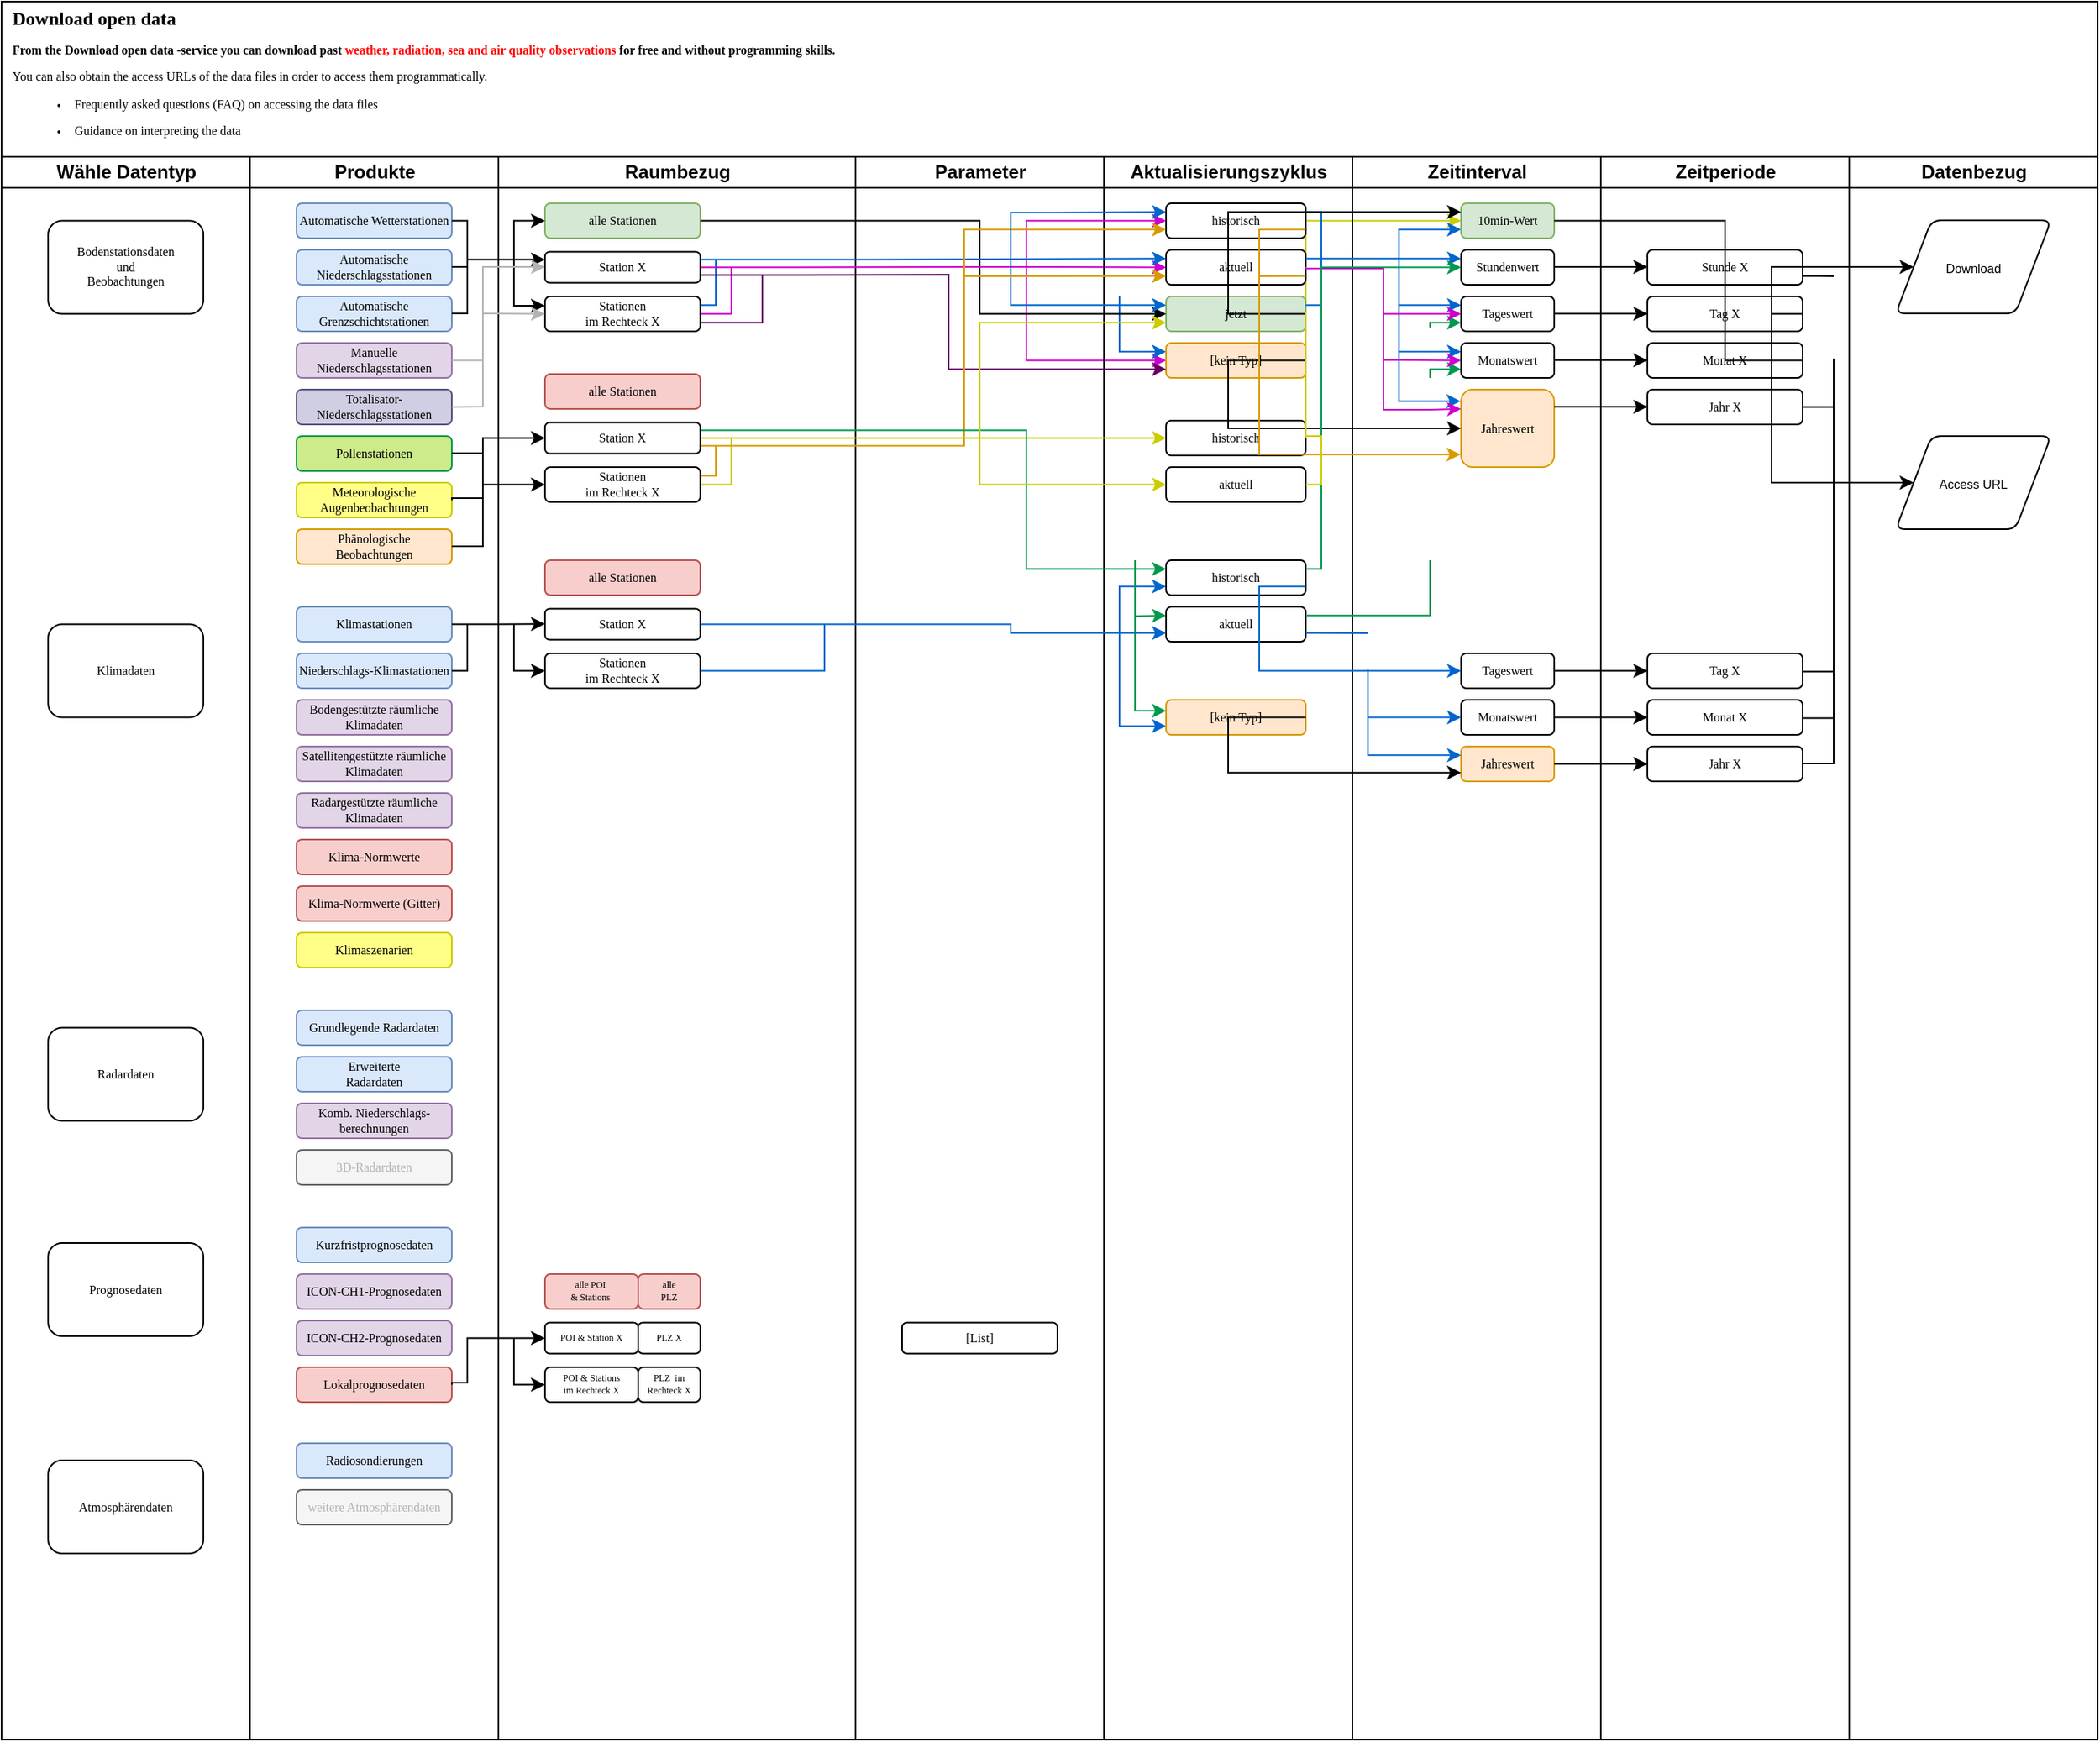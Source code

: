 <mxfile version="24.6.2" type="github">
  <diagram name="Page-1" id="74e2e168-ea6b-b213-b513-2b3c1d86103e">
    <mxGraphModel dx="713" dy="457" grid="1" gridSize="10" guides="1" tooltips="1" connect="1" arrows="1" fold="1" page="1" pageScale="1" pageWidth="1654" pageHeight="1169" background="none" math="0" shadow="0">
      <root>
        <mxCell id="0" />
        <mxCell id="1" parent="0" />
        <mxCell id="oGBFjUHGQKqJgaGiteJu-58" value="" style="edgeStyle=orthogonalEdgeStyle;rounded=0;orthogonalLoop=1;jettySize=auto;html=1;strokeColor=#CC00CC;entryX=0;entryY=0.5;entryDx=0;entryDy=0;" edge="1" parent="1" target="Gesd-R931Vldo4rdQ83H-134">
          <mxGeometry relative="1" as="geometry">
            <mxPoint x="770" y="210" as="sourcePoint" />
            <mxPoint x="790" y="221" as="targetPoint" />
            <Array as="points">
              <mxPoint x="770" y="271" />
            </Array>
          </mxGeometry>
        </mxCell>
        <mxCell id="oGBFjUHGQKqJgaGiteJu-57" value="" style="edgeStyle=orthogonalEdgeStyle;rounded=0;orthogonalLoop=1;jettySize=auto;html=1;strokeColor=#CC00CC;entryX=0;entryY=0.5;entryDx=0;entryDy=0;" edge="1" parent="1" target="Gesd-R931Vldo4rdQ83H-131">
          <mxGeometry relative="1" as="geometry">
            <mxPoint x="770" y="211" as="sourcePoint" />
            <mxPoint x="790" y="246" as="targetPoint" />
            <Array as="points">
              <mxPoint x="780" y="211" />
              <mxPoint x="780" y="211" />
            </Array>
          </mxGeometry>
        </mxCell>
        <mxCell id="77e6c97f196da883-1" value="&lt;div align=&quot;left&quot; style=&quot;font-size: 12px;&quot;&gt;Download open data&lt;br&gt;&lt;/div&gt;&lt;div align=&quot;left&quot;&gt;&lt;div data-v-5ff86223=&quot;&quot; style=&quot;display:;&quot;&gt;&lt;p data-v-5ff86223=&quot;&quot;&gt;&lt;span data-v-5ff86223=&quot;&quot;&gt;From the&lt;/span&gt; Download open data -service&lt;strong data-v-5ff86223=&quot;&quot;&gt; you can download past &lt;font color=&quot;#ff0000&quot;&gt;weather, radiation, sea and air quality observations&lt;/font&gt; for free and without programming skills. &lt;/strong&gt;&lt;/p&gt;&lt;/div&gt; &lt;p data-v-5ff86223=&quot;&quot;&gt;&lt;span style=&quot;font-weight: normal;&quot;&gt;You can also obtain the access URLs of the data files in order to access them programmatically.&lt;br&gt;&lt;/span&gt;&lt;/p&gt;&lt;ul data-v-5ff86223=&quot;&quot;&gt;&lt;li data-v-5ff86223=&quot;&quot;&gt;&lt;p data-v-5ff86223=&quot;&quot;&gt;&lt;span style=&quot;font-weight: normal;&quot;&gt;Frequently asked questions (FAQ) on accessing the data files&lt;/span&gt;&lt;/p&gt;&lt;/li&gt;&lt;li data-v-5ff86223=&quot;&quot;&gt;&lt;p data-v-5ff86223=&quot;&quot;&gt;&lt;span style=&quot;font-weight: normal;&quot;&gt;Guidance on interpreting the data&lt;/span&gt;&lt;/p&gt;&lt;/li&gt;&lt;/ul&gt;&lt;/div&gt;" style="swimlane;html=1;childLayout=stackLayout;startSize=100;rounded=0;shadow=0;labelBackgroundColor=none;strokeWidth=1;fontFamily=Verdana;fontSize=8;align=left;spacingLeft=5;" parent="1" vertex="1">
          <mxGeometry x="110" y="40" width="1350" height="1120" as="geometry" />
        </mxCell>
        <mxCell id="oGBFjUHGQKqJgaGiteJu-87" value="" style="edgeStyle=orthogonalEdgeStyle;rounded=0;orthogonalLoop=1;jettySize=auto;html=1;strokeColor=#CCCC00;endArrow=classic;endFill=1;exitX=1;exitY=0.75;exitDx=0;exitDy=0;entryX=0;entryY=0.5;entryDx=0;entryDy=0;" edge="1" parent="77e6c97f196da883-1" source="Gesd-R931Vldo4rdQ83H-133" target="Gesd-R931Vldo4rdQ83H-74">
          <mxGeometry relative="1" as="geometry">
            <mxPoint x="990" y="373" as="sourcePoint" />
            <mxPoint x="1040" y="210" as="targetPoint" />
            <Array as="points">
              <mxPoint x="840" y="207" />
              <mxPoint x="840" y="141" />
            </Array>
          </mxGeometry>
        </mxCell>
        <mxCell id="77e6c97f196da883-2" value="Wähle Datentyp" style="swimlane;html=1;startSize=20;strokeColor=#000000;" parent="77e6c97f196da883-1" vertex="1">
          <mxGeometry y="100" width="160" height="1020" as="geometry">
            <mxRectangle y="20" width="40" height="730" as="alternateBounds" />
          </mxGeometry>
        </mxCell>
        <mxCell id="77e6c97f196da883-8" value="&lt;p&gt;Bodenstationsdaten &lt;br&gt;und &lt;br&gt;Beobachtungen&lt;/p&gt;" style="rounded=1;whiteSpace=wrap;html=1;shadow=0;labelBackgroundColor=none;strokeWidth=1;fontFamily=Verdana;fontSize=8;align=center;" parent="77e6c97f196da883-2" vertex="1">
          <mxGeometry x="30" y="41.25" width="100" height="60" as="geometry" />
        </mxCell>
        <mxCell id="77e6c97f196da883-9" value="Klimadaten" style="rounded=1;whiteSpace=wrap;html=1;shadow=0;labelBackgroundColor=none;strokeWidth=1;fontFamily=Verdana;fontSize=8;align=center;" parent="77e6c97f196da883-2" vertex="1">
          <mxGeometry x="30" y="301.25" width="100" height="60" as="geometry" />
        </mxCell>
        <mxCell id="77e6c97f196da883-10" value="Atmosphärendaten" style="rounded=1;whiteSpace=wrap;html=1;shadow=0;labelBackgroundColor=none;strokeWidth=1;fontFamily=Verdana;fontSize=8;align=center;" parent="77e6c97f196da883-2" vertex="1">
          <mxGeometry x="30" y="840" width="100" height="60" as="geometry" />
        </mxCell>
        <mxCell id="Gesd-R931Vldo4rdQ83H-10" value="Radardaten" style="rounded=1;whiteSpace=wrap;html=1;shadow=0;labelBackgroundColor=none;strokeWidth=1;fontFamily=Verdana;fontSize=8;align=center;" parent="77e6c97f196da883-2" vertex="1">
          <mxGeometry x="30" y="561.25" width="100" height="60" as="geometry" />
        </mxCell>
        <mxCell id="Gesd-R931Vldo4rdQ83H-11" value="Prognosedaten" style="rounded=1;whiteSpace=wrap;html=1;shadow=0;labelBackgroundColor=none;strokeWidth=1;fontFamily=Verdana;fontSize=8;align=center;" parent="77e6c97f196da883-2" vertex="1">
          <mxGeometry x="30" y="700" width="100" height="60" as="geometry" />
        </mxCell>
        <mxCell id="77e6c97f196da883-33" style="edgeStyle=orthogonalEdgeStyle;rounded=1;html=1;labelBackgroundColor=none;startArrow=none;startFill=0;startSize=5;endArrow=classicThin;endFill=1;endSize=5;jettySize=auto;orthogonalLoop=1;strokeWidth=1;fontFamily=Verdana;fontSize=8" parent="77e6c97f196da883-1" edge="1">
          <mxGeometry relative="1" as="geometry">
            <mxPoint x="440" y="370" as="sourcePoint" />
          </mxGeometry>
        </mxCell>
        <mxCell id="77e6c97f196da883-39" style="edgeStyle=orthogonalEdgeStyle;rounded=1;html=1;labelBackgroundColor=none;startArrow=none;startFill=0;startSize=5;endArrow=classicThin;endFill=1;endSize=5;jettySize=auto;orthogonalLoop=1;strokeWidth=1;fontFamily=Verdana;fontSize=8" parent="77e6c97f196da883-1" edge="1">
          <mxGeometry relative="1" as="geometry">
            <mxPoint x="830" y="770" as="targetPoint" />
          </mxGeometry>
        </mxCell>
        <mxCell id="77e6c97f196da883-40" style="edgeStyle=orthogonalEdgeStyle;rounded=1;html=1;labelBackgroundColor=none;startArrow=none;startFill=0;startSize=5;endArrow=classicThin;endFill=1;endSize=5;jettySize=auto;orthogonalLoop=1;strokeWidth=1;fontFamily=Verdana;fontSize=8" parent="77e6c97f196da883-1" edge="1">
          <mxGeometry relative="1" as="geometry">
            <mxPoint x="930" y="770" as="sourcePoint" />
          </mxGeometry>
        </mxCell>
        <mxCell id="107ba76e4e335f99-1" style="edgeStyle=orthogonalEdgeStyle;rounded=1;html=1;labelBackgroundColor=none;startArrow=none;startFill=0;startSize=5;endArrow=classicThin;endFill=1;endSize=5;jettySize=auto;orthogonalLoop=1;strokeWidth=1;fontFamily=Verdana;fontSize=8" parent="77e6c97f196da883-1" edge="1">
          <mxGeometry relative="1" as="geometry">
            <mxPoint x="610" y="530" as="sourcePoint" />
          </mxGeometry>
        </mxCell>
        <mxCell id="107ba76e4e335f99-2" style="edgeStyle=orthogonalEdgeStyle;rounded=1;html=1;labelBackgroundColor=none;startArrow=none;startFill=0;startSize=5;endArrow=classicThin;endFill=1;endSize=5;jettySize=auto;orthogonalLoop=1;strokeWidth=1;fontFamily=Verdana;fontSize=8" parent="77e6c97f196da883-1" edge="1">
          <mxGeometry relative="1" as="geometry">
            <Array as="points">
              <mxPoint x="660" y="610" />
              <mxPoint x="660" y="550" />
              <mxPoint x="400" y="550" />
            </Array>
            <mxPoint x="400" y="660" as="targetPoint" />
          </mxGeometry>
        </mxCell>
        <mxCell id="107ba76e4e335f99-3" style="edgeStyle=orthogonalEdgeStyle;rounded=1;html=1;labelBackgroundColor=none;startArrow=none;startFill=0;startSize=5;endArrow=classicThin;endFill=1;endSize=5;jettySize=auto;orthogonalLoop=1;strokeColor=#000000;strokeWidth=1;fontFamily=Verdana;fontSize=8;fontColor=#000000;" parent="77e6c97f196da883-1" edge="1">
          <mxGeometry relative="1" as="geometry">
            <mxPoint x="610" y="690" as="targetPoint" />
          </mxGeometry>
        </mxCell>
        <mxCell id="107ba76e4e335f99-6" style="edgeStyle=orthogonalEdgeStyle;rounded=1;html=1;labelBackgroundColor=none;startArrow=none;startFill=0;startSize=5;endArrow=classicThin;endFill=1;endSize=5;jettySize=auto;orthogonalLoop=1;strokeWidth=1;fontFamily=Verdana;fontSize=8" parent="77e6c97f196da883-1" edge="1">
          <mxGeometry relative="1" as="geometry">
            <mxPoint x="450" y="690" as="sourcePoint" />
          </mxGeometry>
        </mxCell>
        <mxCell id="77e6c97f196da883-3" value="Produkte" style="swimlane;html=1;startSize=20;strokeColor=#000000;" parent="77e6c97f196da883-1" vertex="1">
          <mxGeometry x="160" y="100" width="160" height="1020" as="geometry">
            <mxRectangle x="160" y="100" width="50" height="1020" as="alternateBounds" />
          </mxGeometry>
        </mxCell>
        <mxCell id="77e6c97f196da883-11" value="&lt;p&gt;Automatische Niederschlagsstationen&lt;/p&gt;" style="rounded=1;whiteSpace=wrap;html=1;shadow=0;labelBackgroundColor=none;strokeWidth=1;fontFamily=Verdana;fontSize=8;align=center;verticalAlign=middle;spacing=2;fillColor=#dae8fc;strokeColor=#6c8ebf;" parent="77e6c97f196da883-3" vertex="1">
          <mxGeometry x="30" y="60" width="100" height="22.5" as="geometry" />
        </mxCell>
        <mxCell id="Gesd-R931Vldo4rdQ83H-12" value="&lt;p&gt;Automatische Wetterstationen&lt;/p&gt;" style="rounded=1;whiteSpace=wrap;html=1;shadow=0;labelBackgroundColor=none;strokeWidth=1;fontFamily=Verdana;fontSize=8;align=center;verticalAlign=middle;spacing=2;fillColor=#dae8fc;strokeColor=#6c8ebf;" parent="77e6c97f196da883-3" vertex="1">
          <mxGeometry x="30" y="30" width="100" height="22.5" as="geometry" />
        </mxCell>
        <mxCell id="Gesd-R931Vldo4rdQ83H-13" value="&lt;p&gt;Automatische Grenzschichtstationen&lt;/p&gt;" style="rounded=1;whiteSpace=wrap;html=1;shadow=0;labelBackgroundColor=none;strokeWidth=1;fontFamily=Verdana;fontSize=8;align=center;verticalAlign=middle;spacing=2;fillColor=#dae8fc;strokeColor=#6c8ebf;" parent="77e6c97f196da883-3" vertex="1">
          <mxGeometry x="30" y="90" width="100" height="22.5" as="geometry" />
        </mxCell>
        <mxCell id="Gesd-R931Vldo4rdQ83H-14" value="&lt;p&gt;Manuelle Niederschlagsstationen&lt;/p&gt;" style="rounded=1;whiteSpace=wrap;html=1;shadow=0;labelBackgroundColor=none;strokeWidth=1;fontFamily=Verdana;fontSize=8;align=center;verticalAlign=middle;spacing=2;fillColor=#e1d5e7;strokeColor=#9673a6;" parent="77e6c97f196da883-3" vertex="1">
          <mxGeometry x="30" y="120" width="100" height="22.5" as="geometry" />
        </mxCell>
        <mxCell id="Gesd-R931Vldo4rdQ83H-15" value="&lt;p&gt;Totalisator- Niederschlagsstationen&lt;/p&gt;&lt;p&gt;&lt;/p&gt;" style="rounded=1;whiteSpace=wrap;html=1;shadow=0;labelBackgroundColor=none;strokeWidth=1;fontFamily=Verdana;fontSize=8;align=center;verticalAlign=middle;spacing=2;fillColor=#d0cee2;strokeColor=#56517e;" parent="77e6c97f196da883-3" vertex="1">
          <mxGeometry x="30" y="150" width="100" height="22.5" as="geometry" />
        </mxCell>
        <mxCell id="Gesd-R931Vldo4rdQ83H-16" value="Pollenstationen" style="rounded=1;whiteSpace=wrap;html=1;shadow=0;labelBackgroundColor=none;strokeWidth=1;fontFamily=Verdana;fontSize=8;align=center;verticalAlign=middle;spacing=2;fillColor=#cdeb8b;strokeColor=#00994D;" parent="77e6c97f196da883-3" vertex="1">
          <mxGeometry x="30" y="180" width="100" height="22.5" as="geometry" />
        </mxCell>
        <mxCell id="Gesd-R931Vldo4rdQ83H-17" value="&lt;p&gt;Meteorologische Augenbeobachtungen&lt;br&gt;&lt;/p&gt;&lt;p&gt;&lt;/p&gt;" style="rounded=1;whiteSpace=wrap;html=1;shadow=0;labelBackgroundColor=none;strokeWidth=1;fontFamily=Verdana;fontSize=8;align=center;verticalAlign=middle;spacing=2;fillColor=#ffff88;strokeColor=#CCCC00;" parent="77e6c97f196da883-3" vertex="1">
          <mxGeometry x="30" y="210" width="100" height="22.5" as="geometry" />
        </mxCell>
        <mxCell id="Gesd-R931Vldo4rdQ83H-18" value="Phänologische Beobachtungen" style="rounded=1;whiteSpace=wrap;html=1;shadow=0;labelBackgroundColor=none;strokeWidth=1;fontFamily=Verdana;fontSize=8;align=center;verticalAlign=middle;spacing=2;fillColor=#ffe6cc;strokeColor=#D79B00;" parent="77e6c97f196da883-3" vertex="1">
          <mxGeometry x="30" y="240" width="100" height="22.5" as="geometry" />
        </mxCell>
        <mxCell id="Gesd-R931Vldo4rdQ83H-27" value="Niederschlags-Klimastationen" style="rounded=1;whiteSpace=wrap;html=1;shadow=0;labelBackgroundColor=none;strokeWidth=1;fontFamily=Verdana;fontSize=8;align=center;verticalAlign=middle;spacing=2;fillColor=#dae8fc;strokeColor=#6c8ebf;" parent="77e6c97f196da883-3" vertex="1">
          <mxGeometry x="30" y="320" width="100" height="22.5" as="geometry" />
        </mxCell>
        <mxCell id="Gesd-R931Vldo4rdQ83H-28" value="&lt;p&gt;Klimastationen&lt;/p&gt;" style="rounded=1;whiteSpace=wrap;html=1;shadow=0;labelBackgroundColor=none;strokeWidth=1;fontFamily=Verdana;fontSize=8;align=center;verticalAlign=middle;spacing=2;fillColor=#dae8fc;strokeColor=#6c8ebf;" parent="77e6c97f196da883-3" vertex="1">
          <mxGeometry x="30" y="290" width="100" height="22.5" as="geometry" />
        </mxCell>
        <mxCell id="Gesd-R931Vldo4rdQ83H-29" value="&lt;p&gt;Bodengestützte räumliche Klimadaten&lt;br&gt;&lt;/p&gt;" style="rounded=1;whiteSpace=wrap;html=1;shadow=0;labelBackgroundColor=none;strokeWidth=1;fontFamily=Verdana;fontSize=8;align=center;verticalAlign=middle;spacing=2;fillColor=#e1d5e7;strokeColor=#9673a6;" parent="77e6c97f196da883-3" vertex="1">
          <mxGeometry x="30" y="350" width="100" height="22.5" as="geometry" />
        </mxCell>
        <mxCell id="Gesd-R931Vldo4rdQ83H-30" value="&lt;p&gt;Satellitengestützte räumliche Klimadaten&lt;/p&gt;" style="rounded=1;whiteSpace=wrap;html=1;shadow=0;labelBackgroundColor=none;strokeWidth=1;fontFamily=Verdana;fontSize=8;align=center;verticalAlign=middle;spacing=2;fillColor=#e1d5e7;strokeColor=#9673a6;" parent="77e6c97f196da883-3" vertex="1">
          <mxGeometry x="30" y="380" width="100" height="22.5" as="geometry" />
        </mxCell>
        <mxCell id="Gesd-R931Vldo4rdQ83H-31" value="&lt;p&gt;Radargestützte räumliche Klimadaten&lt;/p&gt;&lt;p&gt;&lt;/p&gt;" style="rounded=1;whiteSpace=wrap;html=1;shadow=0;labelBackgroundColor=none;strokeWidth=1;fontFamily=Verdana;fontSize=8;align=center;verticalAlign=middle;spacing=2;fillColor=#e1d5e7;strokeColor=#9673a6;" parent="77e6c97f196da883-3" vertex="1">
          <mxGeometry x="30" y="410" width="100" height="22.5" as="geometry" />
        </mxCell>
        <mxCell id="Gesd-R931Vldo4rdQ83H-32" value="Klima-Normwerte" style="rounded=1;whiteSpace=wrap;html=1;shadow=0;labelBackgroundColor=none;strokeWidth=1;fontFamily=Verdana;fontSize=8;align=center;verticalAlign=middle;spacing=2;fillColor=#f8cecc;strokeColor=#b85450;" parent="77e6c97f196da883-3" vertex="1">
          <mxGeometry x="30" y="440" width="100" height="22.5" as="geometry" />
        </mxCell>
        <mxCell id="Gesd-R931Vldo4rdQ83H-33" value="&lt;p&gt;Klima-Normwerte (Gitter) &lt;br&gt;&lt;/p&gt;&lt;p&gt;&lt;/p&gt;" style="rounded=1;whiteSpace=wrap;html=1;shadow=0;labelBackgroundColor=none;strokeWidth=1;fontFamily=Verdana;fontSize=8;align=center;verticalAlign=middle;spacing=2;fillColor=#f8cecc;strokeColor=#b85450;" parent="77e6c97f196da883-3" vertex="1">
          <mxGeometry x="30" y="470" width="100" height="22.5" as="geometry" />
        </mxCell>
        <mxCell id="Gesd-R931Vldo4rdQ83H-34" value="Klimaszenarien" style="rounded=1;whiteSpace=wrap;html=1;shadow=0;labelBackgroundColor=none;strokeWidth=1;fontFamily=Verdana;fontSize=8;align=center;verticalAlign=middle;spacing=2;fillColor=#ffff88;strokeColor=#CCCC00;" parent="77e6c97f196da883-3" vertex="1">
          <mxGeometry x="30" y="500" width="100" height="22.5" as="geometry" />
        </mxCell>
        <mxCell id="Gesd-R931Vldo4rdQ83H-45" value="Erweiterte &lt;br&gt;Radardaten" style="rounded=1;whiteSpace=wrap;html=1;shadow=0;labelBackgroundColor=none;strokeWidth=1;fontFamily=Verdana;fontSize=8;align=center;verticalAlign=middle;spacing=2;fillColor=#dae8fc;strokeColor=#6c8ebf;" parent="77e6c97f196da883-3" vertex="1">
          <mxGeometry x="30" y="580" width="100" height="22.5" as="geometry" />
        </mxCell>
        <mxCell id="Gesd-R931Vldo4rdQ83H-46" value="&lt;p&gt;Grundlegende Radardaten&lt;br&gt;&lt;/p&gt;" style="rounded=1;whiteSpace=wrap;html=1;shadow=0;labelBackgroundColor=none;strokeWidth=1;fontFamily=Verdana;fontSize=8;align=center;verticalAlign=middle;spacing=2;fillColor=#dae8fc;strokeColor=#6c8ebf;" parent="77e6c97f196da883-3" vertex="1">
          <mxGeometry x="30" y="550" width="100" height="22.5" as="geometry" />
        </mxCell>
        <mxCell id="Gesd-R931Vldo4rdQ83H-47" value="&lt;p&gt;Komb. Niederschlags-berechnungen&lt;br&gt;&lt;/p&gt;" style="rounded=1;whiteSpace=wrap;html=1;shadow=0;labelBackgroundColor=none;strokeWidth=1;fontFamily=Verdana;fontSize=8;align=center;verticalAlign=middle;spacing=2;fillColor=#e1d5e7;strokeColor=#9673a6;" parent="77e6c97f196da883-3" vertex="1">
          <mxGeometry x="30" y="610" width="100" height="22.5" as="geometry" />
        </mxCell>
        <mxCell id="Gesd-R931Vldo4rdQ83H-48" value="&lt;font color=&quot;#b3b3b3&quot;&gt;3D-Radardaten&lt;/font&gt;" style="rounded=1;whiteSpace=wrap;html=1;shadow=0;labelBackgroundColor=none;strokeWidth=1;fontFamily=Verdana;fontSize=8;align=center;verticalAlign=middle;spacing=2;strokeColor=#666666;fillColor=#f5f5f5;fontColor=#333333;" parent="77e6c97f196da883-3" vertex="1">
          <mxGeometry x="30" y="640" width="100" height="22.5" as="geometry" />
        </mxCell>
        <mxCell id="Gesd-R931Vldo4rdQ83H-53" value="ICON-CH1-Prognosedaten" style="rounded=1;whiteSpace=wrap;html=1;shadow=0;labelBackgroundColor=none;strokeWidth=1;fontFamily=Verdana;fontSize=8;align=center;verticalAlign=middle;spacing=2;fillColor=#e1d5e7;strokeColor=#9673a6;" parent="77e6c97f196da883-3" vertex="1">
          <mxGeometry x="30" y="720" width="100" height="22.5" as="geometry" />
        </mxCell>
        <mxCell id="Gesd-R931Vldo4rdQ83H-54" value="&lt;p&gt;Kurzfristprognosedaten&lt;/p&gt;" style="rounded=1;whiteSpace=wrap;html=1;shadow=0;labelBackgroundColor=none;strokeWidth=1;fontFamily=Verdana;fontSize=8;align=center;verticalAlign=middle;spacing=2;fillColor=#dae8fc;strokeColor=#6c8ebf;" parent="77e6c97f196da883-3" vertex="1">
          <mxGeometry x="30" y="690" width="100" height="22.5" as="geometry" />
        </mxCell>
        <mxCell id="Gesd-R931Vldo4rdQ83H-55" value="&lt;p&gt;ICON-CH2-Prognosedaten&lt;/p&gt;" style="rounded=1;whiteSpace=wrap;html=1;shadow=0;labelBackgroundColor=none;strokeWidth=1;fontFamily=Verdana;fontSize=8;align=center;verticalAlign=middle;spacing=2;fillColor=#e1d5e7;strokeColor=#9673a6;" parent="77e6c97f196da883-3" vertex="1">
          <mxGeometry x="30" y="750" width="100" height="22.5" as="geometry" />
        </mxCell>
        <mxCell id="Gesd-R931Vldo4rdQ83H-56" value="&lt;p&gt;Lokalprognosedaten&lt;/p&gt;" style="rounded=1;whiteSpace=wrap;html=1;shadow=0;labelBackgroundColor=none;strokeWidth=1;fontFamily=Verdana;fontSize=8;align=center;verticalAlign=middle;spacing=2;fillColor=#f8cecc;strokeColor=#b85450;" parent="77e6c97f196da883-3" vertex="1">
          <mxGeometry x="30" y="780" width="100" height="22.5" as="geometry" />
        </mxCell>
        <mxCell id="Gesd-R931Vldo4rdQ83H-61" value="Radiosondierungen" style="rounded=1;whiteSpace=wrap;html=1;shadow=0;labelBackgroundColor=none;strokeWidth=1;fontFamily=Verdana;fontSize=8;align=center;verticalAlign=middle;spacing=2;fillColor=#dae8fc;strokeColor=#6c8ebf;" parent="77e6c97f196da883-3" vertex="1">
          <mxGeometry x="30" y="829" width="100" height="22.5" as="geometry" />
        </mxCell>
        <mxCell id="Gesd-R931Vldo4rdQ83H-62" value="&lt;font color=&quot;#b3b3b3&quot;&gt;weitere Atmosphärendaten&lt;br&gt;&lt;/font&gt;" style="rounded=1;whiteSpace=wrap;html=1;shadow=0;labelBackgroundColor=none;strokeWidth=1;fontFamily=Verdana;fontSize=8;align=center;verticalAlign=middle;spacing=2;strokeColor=#666666;fillColor=#f5f5f5;fontColor=#333333;" parent="77e6c97f196da883-3" vertex="1">
          <mxGeometry x="30" y="859" width="100" height="22.5" as="geometry" />
        </mxCell>
        <mxCell id="Gesd-R931Vldo4rdQ83H-175" value="" style="edgeStyle=orthogonalEdgeStyle;rounded=0;orthogonalLoop=1;jettySize=auto;html=1;strokeColor=#000000;exitX=1;exitY=0.5;exitDx=0;exitDy=0;endArrow=none;endFill=0;" parent="77e6c97f196da883-3" edge="1">
          <mxGeometry relative="1" as="geometry">
            <mxPoint x="130" y="101" as="sourcePoint" />
            <mxPoint x="140" y="60" as="targetPoint" />
            <Array as="points">
              <mxPoint x="140" y="101" />
            </Array>
          </mxGeometry>
        </mxCell>
        <mxCell id="Gesd-R931Vldo4rdQ83H-176" value="" style="edgeStyle=orthogonalEdgeStyle;rounded=0;orthogonalLoop=1;jettySize=auto;html=1;strokeColor=#000000;exitX=1;exitY=0.5;exitDx=0;exitDy=0;endArrow=none;endFill=0;" parent="77e6c97f196da883-3" edge="1">
          <mxGeometry relative="1" as="geometry">
            <mxPoint x="130" y="71" as="sourcePoint" />
            <mxPoint x="140" y="70" as="targetPoint" />
            <Array as="points">
              <mxPoint x="140" y="71" />
            </Array>
          </mxGeometry>
        </mxCell>
        <mxCell id="oGBFjUHGQKqJgaGiteJu-3" value="" style="edgeStyle=orthogonalEdgeStyle;rounded=0;orthogonalLoop=1;jettySize=auto;html=1;strokeColor=#000000;exitX=1;exitY=0.5;exitDx=0;exitDy=0;endArrow=classic;endFill=1;entryX=0;entryY=0.5;entryDx=0;entryDy=0;" edge="1" parent="77e6c97f196da883-3" target="oGBFjUHGQKqJgaGiteJu-75">
          <mxGeometry relative="1" as="geometry">
            <mxPoint x="130" y="251" as="sourcePoint" />
            <mxPoint x="150" y="160" as="targetPoint" />
            <Array as="points">
              <mxPoint x="150" y="251" />
              <mxPoint x="150" y="211" />
            </Array>
          </mxGeometry>
        </mxCell>
        <mxCell id="oGBFjUHGQKqJgaGiteJu-6" value="" style="edgeStyle=orthogonalEdgeStyle;rounded=0;orthogonalLoop=1;jettySize=auto;html=1;strokeColor=#000000;exitX=1;exitY=0.5;exitDx=0;exitDy=0;endArrow=none;endFill=0;" edge="1" parent="77e6c97f196da883-3" source="Gesd-R931Vldo4rdQ83H-27">
          <mxGeometry relative="1" as="geometry">
            <mxPoint x="130" y="331" as="sourcePoint" />
            <mxPoint x="140" y="301" as="targetPoint" />
            <Array as="points">
              <mxPoint x="140" y="331" />
            </Array>
          </mxGeometry>
        </mxCell>
        <mxCell id="oGBFjUHGQKqJgaGiteJu-91" value="" style="edgeStyle=orthogonalEdgeStyle;rounded=0;orthogonalLoop=1;jettySize=auto;html=1;strokeColor=#000000;endArrow=none;endFill=0;exitX=1;exitY=0.5;exitDx=0;exitDy=0;" edge="1" parent="77e6c97f196da883-1">
          <mxGeometry relative="1" as="geometry">
            <mxPoint x="290" y="291" as="sourcePoint" />
            <mxPoint x="310" y="291" as="targetPoint" />
            <Array as="points">
              <mxPoint x="292" y="291" />
              <mxPoint x="310" y="291" />
              <mxPoint x="310" y="206" />
            </Array>
          </mxGeometry>
        </mxCell>
        <mxCell id="77e6c97f196da883-4" value="Raumbezug" style="swimlane;html=1;startSize=20;strokeColor=#000000;" parent="77e6c97f196da883-1" vertex="1">
          <mxGeometry x="320" y="100" width="230" height="1020" as="geometry">
            <mxRectangle x="320" y="100" width="40" height="1020" as="alternateBounds" />
          </mxGeometry>
        </mxCell>
        <mxCell id="77e6c97f196da883-29" style="edgeStyle=orthogonalEdgeStyle;rounded=1;html=1;labelBackgroundColor=none;startArrow=none;startFill=0;startSize=5;endArrow=classicThin;endFill=1;endSize=5;jettySize=auto;orthogonalLoop=1;strokeWidth=1;fontFamily=Verdana;fontSize=8" parent="77e6c97f196da883-4" edge="1">
          <mxGeometry relative="1" as="geometry">
            <mxPoint x="80" y="220" as="sourcePoint" />
          </mxGeometry>
        </mxCell>
        <mxCell id="Gesd-R931Vldo4rdQ83H-116" value="alle Stationen" style="rounded=1;whiteSpace=wrap;html=1;shadow=0;labelBackgroundColor=none;strokeWidth=1;fontFamily=Verdana;fontSize=8;align=center;verticalAlign=middle;spacing=2;fillColor=#d5e8d4;strokeColor=#82b366;" parent="77e6c97f196da883-4" vertex="1">
          <mxGeometry x="30" y="30" width="100" height="22.5" as="geometry" />
        </mxCell>
        <mxCell id="Gesd-R931Vldo4rdQ83H-112" value="Station X" style="rounded=1;whiteSpace=wrap;html=1;shadow=0;labelBackgroundColor=none;strokeWidth=1;fontFamily=Verdana;fontSize=8;align=center;verticalAlign=middle;spacing=2;" parent="77e6c97f196da883-4" vertex="1">
          <mxGeometry x="30" y="61.25" width="100" height="20" as="geometry" />
        </mxCell>
        <mxCell id="Gesd-R931Vldo4rdQ83H-111" value="Stationen&lt;br&gt;im Rechteck X" style="rounded=1;whiteSpace=wrap;html=1;shadow=0;labelBackgroundColor=none;strokeWidth=1;fontFamily=Verdana;fontSize=8;align=center;verticalAlign=middle;spacing=2;" parent="77e6c97f196da883-4" vertex="1">
          <mxGeometry x="30" y="90" width="100" height="22.5" as="geometry" />
        </mxCell>
        <mxCell id="Gesd-R931Vldo4rdQ83H-170" value="" style="edgeStyle=orthogonalEdgeStyle;rounded=0;orthogonalLoop=1;jettySize=auto;html=1;entryX=0;entryY=0.25;entryDx=0;entryDy=0;strokeColor=#000000;" parent="77e6c97f196da883-4" edge="1" target="Gesd-R931Vldo4rdQ83H-111">
          <mxGeometry relative="1" as="geometry">
            <mxPoint x="10" y="70" as="sourcePoint" />
            <mxPoint x="30" y="100" as="targetPoint" />
            <Array as="points">
              <mxPoint x="10" y="96" />
              <mxPoint x="30" y="96" />
            </Array>
          </mxGeometry>
        </mxCell>
        <mxCell id="oGBFjUHGQKqJgaGiteJu-7" value="alle Stationen" style="rounded=1;whiteSpace=wrap;html=1;shadow=0;labelBackgroundColor=none;strokeWidth=1;fontFamily=Verdana;fontSize=8;align=center;verticalAlign=middle;spacing=2;fillColor=#f8cecc;strokeColor=#b85450;" vertex="1" parent="77e6c97f196da883-4">
          <mxGeometry x="30" y="260" width="100" height="22.5" as="geometry" />
        </mxCell>
        <mxCell id="oGBFjUHGQKqJgaGiteJu-8" value="Station X" style="rounded=1;whiteSpace=wrap;html=1;shadow=0;labelBackgroundColor=none;strokeWidth=1;fontFamily=Verdana;fontSize=8;align=center;verticalAlign=middle;spacing=2;" vertex="1" parent="77e6c97f196da883-4">
          <mxGeometry x="30" y="291.25" width="100" height="20" as="geometry" />
        </mxCell>
        <mxCell id="oGBFjUHGQKqJgaGiteJu-9" value="Stationen&lt;br&gt;im Rechteck X" style="rounded=1;whiteSpace=wrap;html=1;shadow=0;labelBackgroundColor=none;strokeWidth=1;fontFamily=Verdana;fontSize=8;align=center;verticalAlign=middle;spacing=2;" vertex="1" parent="77e6c97f196da883-4">
          <mxGeometry x="30" y="320" width="100" height="22.5" as="geometry" />
        </mxCell>
        <mxCell id="oGBFjUHGQKqJgaGiteJu-10" value="" style="edgeStyle=orthogonalEdgeStyle;rounded=0;orthogonalLoop=1;jettySize=auto;html=1;entryX=0;entryY=0.5;entryDx=0;entryDy=0;strokeColor=#000000;" edge="1" parent="77e6c97f196da883-4" target="oGBFjUHGQKqJgaGiteJu-9">
          <mxGeometry relative="1" as="geometry">
            <mxPoint x="10" y="301" as="sourcePoint" />
            <mxPoint x="30" y="329.25" as="targetPoint" />
            <Array as="points">
              <mxPoint x="10" y="331" />
            </Array>
          </mxGeometry>
        </mxCell>
        <mxCell id="Gesd-R931Vldo4rdQ83H-172" value="" style="edgeStyle=orthogonalEdgeStyle;rounded=0;orthogonalLoop=1;jettySize=auto;html=1;strokeColor=#0066CC;exitX=1;exitY=0.25;exitDx=0;exitDy=0;endArrow=none;endFill=0;" parent="77e6c97f196da883-4" source="Gesd-R931Vldo4rdQ83H-111" edge="1">
          <mxGeometry relative="1" as="geometry">
            <mxPoint x="130" y="92.5" as="sourcePoint" />
            <mxPoint x="140" y="66" as="targetPoint" />
            <Array as="points">
              <mxPoint x="140" y="96" />
            </Array>
          </mxGeometry>
        </mxCell>
        <mxCell id="oGBFjUHGQKqJgaGiteJu-65" value="" style="edgeStyle=orthogonalEdgeStyle;rounded=0;orthogonalLoop=1;jettySize=auto;html=1;strokeColor=#CC00CC;exitX=1;exitY=0.5;exitDx=0;exitDy=0;endArrow=none;endFill=0;" edge="1" parent="77e6c97f196da883-4" source="Gesd-R931Vldo4rdQ83H-111">
          <mxGeometry relative="1" as="geometry">
            <mxPoint x="130" y="100" as="sourcePoint" />
            <mxPoint x="150" y="71" as="targetPoint" />
            <Array as="points">
              <mxPoint x="150" y="101" />
            </Array>
          </mxGeometry>
        </mxCell>
        <mxCell id="oGBFjUHGQKqJgaGiteJu-73" value="alle Stationen" style="rounded=1;whiteSpace=wrap;html=1;shadow=0;labelBackgroundColor=none;strokeWidth=1;fontFamily=Verdana;fontSize=8;align=center;verticalAlign=middle;spacing=2;fillColor=#f8cecc;strokeColor=#b85450;" vertex="1" parent="77e6c97f196da883-4">
          <mxGeometry x="30" y="140" width="100" height="22.5" as="geometry" />
        </mxCell>
        <mxCell id="oGBFjUHGQKqJgaGiteJu-74" value="Station X" style="rounded=1;whiteSpace=wrap;html=1;shadow=0;labelBackgroundColor=none;strokeWidth=1;fontFamily=Verdana;fontSize=8;align=center;verticalAlign=middle;spacing=2;" vertex="1" parent="77e6c97f196da883-4">
          <mxGeometry x="30" y="171.25" width="100" height="20" as="geometry" />
        </mxCell>
        <mxCell id="oGBFjUHGQKqJgaGiteJu-75" value="Stationen&lt;br&gt;im Rechteck X" style="rounded=1;whiteSpace=wrap;html=1;shadow=0;labelBackgroundColor=none;strokeWidth=1;fontFamily=Verdana;fontSize=8;align=center;verticalAlign=middle;spacing=2;" vertex="1" parent="77e6c97f196da883-4">
          <mxGeometry x="30" y="200" width="100" height="22.5" as="geometry" />
        </mxCell>
        <mxCell id="oGBFjUHGQKqJgaGiteJu-84" value="" style="edgeStyle=orthogonalEdgeStyle;rounded=0;orthogonalLoop=1;jettySize=auto;html=1;strokeColor=#CCCC00;exitX=1;exitY=0.5;exitDx=0;exitDy=0;endArrow=none;endFill=0;" edge="1" parent="77e6c97f196da883-4" source="oGBFjUHGQKqJgaGiteJu-75">
          <mxGeometry relative="1" as="geometry">
            <mxPoint x="130" y="210" as="sourcePoint" />
            <mxPoint x="150" y="181" as="targetPoint" />
            <Array as="points">
              <mxPoint x="150" y="211" />
            </Array>
          </mxGeometry>
        </mxCell>
        <mxCell id="oGBFjUHGQKqJgaGiteJu-100" value="alle POI&amp;nbsp;&lt;br style=&quot;font-size: 6px;&quot;&gt;&lt;span style=&quot;background-color: initial; font-size: 6px;&quot;&gt;&amp;amp; Stations&amp;nbsp;&lt;/span&gt;" style="rounded=1;whiteSpace=wrap;html=1;shadow=0;labelBackgroundColor=none;strokeWidth=1;fontFamily=Verdana;fontSize=6;align=center;verticalAlign=middle;spacing=2;fillColor=#f8cecc;strokeColor=#b85450;" vertex="1" parent="77e6c97f196da883-4">
          <mxGeometry x="30" y="720" width="60" height="22.5" as="geometry" />
        </mxCell>
        <mxCell id="oGBFjUHGQKqJgaGiteJu-101" value="POI &amp;amp; Station X" style="rounded=1;whiteSpace=wrap;html=1;shadow=0;labelBackgroundColor=none;strokeWidth=1;fontFamily=Verdana;fontSize=6;align=center;verticalAlign=middle;spacing=2;" vertex="1" parent="77e6c97f196da883-4">
          <mxGeometry x="30" y="751.25" width="60" height="20" as="geometry" />
        </mxCell>
        <mxCell id="oGBFjUHGQKqJgaGiteJu-102" value="POI &amp;amp; Stations&lt;div style=&quot;font-size: 6px;&quot;&gt;im Rechteck X&lt;/div&gt;" style="rounded=1;whiteSpace=wrap;html=1;shadow=0;labelBackgroundColor=none;strokeWidth=1;fontFamily=Verdana;fontSize=6;align=center;verticalAlign=middle;spacing=2;" vertex="1" parent="77e6c97f196da883-4">
          <mxGeometry x="30" y="780" width="60" height="22.5" as="geometry" />
        </mxCell>
        <mxCell id="oGBFjUHGQKqJgaGiteJu-103" value="alle&lt;br style=&quot;font-size: 6px;&quot;&gt;PLZ" style="rounded=1;whiteSpace=wrap;html=1;shadow=0;labelBackgroundColor=none;strokeWidth=1;fontFamily=Verdana;fontSize=6;align=center;verticalAlign=middle;spacing=2;fillColor=#f8cecc;strokeColor=#b85450;" vertex="1" parent="77e6c97f196da883-4">
          <mxGeometry x="90" y="720" width="40" height="22.5" as="geometry" />
        </mxCell>
        <mxCell id="oGBFjUHGQKqJgaGiteJu-104" value="PLZ X" style="rounded=1;whiteSpace=wrap;html=1;shadow=0;labelBackgroundColor=none;strokeWidth=1;fontFamily=Verdana;fontSize=6;align=center;verticalAlign=middle;spacing=2;" vertex="1" parent="77e6c97f196da883-4">
          <mxGeometry x="90" y="751.25" width="40" height="20" as="geometry" />
        </mxCell>
        <mxCell id="oGBFjUHGQKqJgaGiteJu-105" value="PLZ&amp;nbsp; im Rechteck X" style="rounded=1;whiteSpace=wrap;html=1;shadow=0;labelBackgroundColor=none;strokeWidth=1;fontFamily=Verdana;fontSize=6;align=center;verticalAlign=middle;spacing=2;" vertex="1" parent="77e6c97f196da883-4">
          <mxGeometry x="90" y="780" width="40" height="22.5" as="geometry" />
        </mxCell>
        <mxCell id="oGBFjUHGQKqJgaGiteJu-108" value="" style="edgeStyle=orthogonalEdgeStyle;rounded=0;orthogonalLoop=1;jettySize=auto;html=1;entryX=0;entryY=0.5;entryDx=0;entryDy=0;strokeColor=#000000;" edge="1" parent="77e6c97f196da883-4" target="oGBFjUHGQKqJgaGiteJu-102">
          <mxGeometry relative="1" as="geometry">
            <mxPoint x="10" y="761" as="sourcePoint" />
            <mxPoint x="30" y="790" as="targetPoint" />
            <Array as="points">
              <mxPoint x="10" y="791" />
            </Array>
          </mxGeometry>
        </mxCell>
        <mxCell id="oGBFjUHGQKqJgaGiteJu-109" value="[List]" style="rounded=1;whiteSpace=wrap;html=1;shadow=0;labelBackgroundColor=none;strokeWidth=1;fontFamily=Verdana;fontSize=8;align=center;verticalAlign=middle;spacing=2;" vertex="1" parent="77e6c97f196da883-4">
          <mxGeometry x="260" y="751.25" width="100" height="20" as="geometry" />
        </mxCell>
        <mxCell id="77e6c97f196da883-5" value="Parameter" style="swimlane;html=1;startSize=20;" parent="77e6c97f196da883-1" vertex="1">
          <mxGeometry x="550" y="100" width="160" height="1020" as="geometry">
            <mxRectangle x="480" y="100" width="40" height="1020" as="alternateBounds" />
          </mxGeometry>
        </mxCell>
        <mxCell id="77e6c97f196da883-34" style="edgeStyle=orthogonalEdgeStyle;rounded=1;html=1;labelBackgroundColor=none;startArrow=none;startFill=0;startSize=5;endArrow=classicThin;endFill=1;endSize=5;jettySize=auto;orthogonalLoop=1;strokeColor=#000000;strokeWidth=1;fontFamily=Verdana;fontSize=8;fontColor=#000000;" parent="77e6c97f196da883-5" edge="1">
          <mxGeometry relative="1" as="geometry">
            <mxPoint x="80" y="300" as="sourcePoint" />
          </mxGeometry>
        </mxCell>
        <mxCell id="77e6c97f196da883-35" style="edgeStyle=orthogonalEdgeStyle;rounded=1;html=1;labelBackgroundColor=none;startArrow=none;startFill=0;startSize=5;endArrow=classicThin;endFill=1;endSize=5;jettySize=auto;orthogonalLoop=1;strokeWidth=1;fontFamily=Verdana;fontSize=8" parent="77e6c97f196da883-5" edge="1">
          <mxGeometry relative="1" as="geometry">
            <mxPoint x="80" y="380" as="sourcePoint" />
          </mxGeometry>
        </mxCell>
        <mxCell id="77e6c97f196da883-36" style="edgeStyle=orthogonalEdgeStyle;rounded=1;html=1;labelBackgroundColor=none;startArrow=none;startFill=0;startSize=5;endArrow=classicThin;endFill=1;endSize=5;jettySize=auto;orthogonalLoop=1;strokeWidth=1;fontFamily=Verdana;fontSize=8" parent="77e6c97f196da883-5" edge="1">
          <mxGeometry relative="1" as="geometry">
            <mxPoint x="80" y="620" as="sourcePoint" />
          </mxGeometry>
        </mxCell>
        <mxCell id="Gesd-R931Vldo4rdQ83H-145" value="" style="edgeStyle=orthogonalEdgeStyle;rounded=0;orthogonalLoop=1;jettySize=auto;html=1;strokeColor=#0066CC;entryX=0;entryY=0.25;entryDx=0;entryDy=0;" parent="77e6c97f196da883-5" target="Gesd-R931Vldo4rdQ83H-134" edge="1">
          <mxGeometry relative="1" as="geometry">
            <mxPoint x="170" y="90" as="sourcePoint" />
            <mxPoint x="30" y="126" as="targetPoint" />
            <Array as="points">
              <mxPoint x="170" y="126" />
            </Array>
          </mxGeometry>
        </mxCell>
        <mxCell id="Gesd-R931Vldo4rdQ83H-148" value="" style="edgeStyle=orthogonalEdgeStyle;rounded=0;orthogonalLoop=1;jettySize=auto;html=1;strokeColor=#0066CC;entryX=0;entryY=0.75;entryDx=0;entryDy=0;" parent="77e6c97f196da883-5" target="Gesd-R931Vldo4rdQ83H-74" edge="1">
          <mxGeometry relative="1" as="geometry">
            <mxPoint x="350" y="70" as="sourcePoint" />
            <mxPoint x="190" y="41" as="targetPoint" />
            <Array as="points">
              <mxPoint x="350" y="70" />
              <mxPoint x="350" y="47" />
            </Array>
          </mxGeometry>
        </mxCell>
        <mxCell id="oGBFjUHGQKqJgaGiteJu-22" value="" style="edgeStyle=orthogonalEdgeStyle;rounded=0;orthogonalLoop=1;jettySize=auto;html=1;strokeColor=#0066CC;entryX=0;entryY=0.75;entryDx=0;entryDy=0;" edge="1" parent="77e6c97f196da883-5" target="oGBFjUHGQKqJgaGiteJu-14">
          <mxGeometry relative="1" as="geometry">
            <mxPoint x="170" y="300" as="sourcePoint" />
            <mxPoint x="190" y="360" as="targetPoint" />
            <Array as="points">
              <mxPoint x="170" y="367" />
            </Array>
          </mxGeometry>
        </mxCell>
        <mxCell id="oGBFjUHGQKqJgaGiteJu-24" value="" style="edgeStyle=orthogonalEdgeStyle;rounded=0;orthogonalLoop=1;jettySize=auto;html=1;strokeColor=#0066CC;entryX=0;entryY=0.75;entryDx=0;entryDy=0;" edge="1" parent="77e6c97f196da883-5" target="oGBFjUHGQKqJgaGiteJu-13">
          <mxGeometry relative="1" as="geometry">
            <mxPoint x="170" y="310" as="sourcePoint" />
            <mxPoint x="190" y="270" as="targetPoint" />
            <Array as="points">
              <mxPoint x="170" y="277" />
            </Array>
          </mxGeometry>
        </mxCell>
        <mxCell id="oGBFjUHGQKqJgaGiteJu-26" value="" style="edgeStyle=orthogonalEdgeStyle;rounded=0;orthogonalLoop=1;jettySize=auto;html=1;strokeColor=#0066CC;exitX=1;exitY=0.5;exitDx=0;exitDy=0;endArrow=none;endFill=0;" edge="1" parent="77e6c97f196da883-5" source="oGBFjUHGQKqJgaGiteJu-9">
          <mxGeometry relative="1" as="geometry">
            <mxPoint x="-30" y="330" as="sourcePoint" />
            <mxPoint x="-20" y="301" as="targetPoint" />
            <Array as="points">
              <mxPoint x="-20" y="331" />
            </Array>
          </mxGeometry>
        </mxCell>
        <mxCell id="Gesd-R931Vldo4rdQ83H-149" value="" style="edgeStyle=orthogonalEdgeStyle;rounded=0;orthogonalLoop=1;jettySize=auto;html=1;strokeColor=#0066CC;entryX=0;entryY=0.25;entryDx=0;entryDy=0;" parent="77e6c97f196da883-5" target="Gesd-R931Vldo4rdQ83H-75" edge="1">
          <mxGeometry relative="1" as="geometry">
            <mxPoint x="350" y="50" as="sourcePoint" />
            <mxPoint x="190" y="96" as="targetPoint" />
            <Array as="points">
              <mxPoint x="350" y="96" />
            </Array>
          </mxGeometry>
        </mxCell>
        <mxCell id="Gesd-R931Vldo4rdQ83H-146" value="" style="edgeStyle=orthogonalEdgeStyle;rounded=0;orthogonalLoop=1;jettySize=auto;html=1;strokeColor=#0066CC;entryX=0;entryY=0.25;entryDx=0;entryDy=0;" parent="77e6c97f196da883-5" target="Gesd-R931Vldo4rdQ83H-76" edge="1">
          <mxGeometry relative="1" as="geometry">
            <mxPoint x="350" y="90" as="sourcePoint" />
            <mxPoint x="190" y="131" as="targetPoint" />
            <Array as="points">
              <mxPoint x="350" y="126" />
            </Array>
          </mxGeometry>
        </mxCell>
        <mxCell id="oGBFjUHGQKqJgaGiteJu-94" value="" style="edgeStyle=orthogonalEdgeStyle;rounded=0;orthogonalLoop=1;jettySize=auto;html=1;strokeColor=#00994D;entryX=0;entryY=0.25;entryDx=0;entryDy=0;" edge="1" parent="77e6c97f196da883-5" target="oGBFjUHGQKqJgaGiteJu-12">
          <mxGeometry relative="1" as="geometry">
            <mxPoint x="180" y="296" as="sourcePoint" />
            <mxPoint x="150" y="300" as="targetPoint" />
            <Array as="points">
              <mxPoint x="180" y="296" />
            </Array>
          </mxGeometry>
        </mxCell>
        <mxCell id="Gesd-R931Vldo4rdQ83H-1" value="Aktualisierungszyklus" style="swimlane;html=1;startSize=20;" parent="77e6c97f196da883-1" vertex="1">
          <mxGeometry x="710" y="100" width="160" height="1020" as="geometry" />
        </mxCell>
        <mxCell id="Gesd-R931Vldo4rdQ83H-7" style="edgeStyle=orthogonalEdgeStyle;rounded=1;html=1;labelBackgroundColor=none;startArrow=none;startFill=0;startSize=5;endArrow=classicThin;endFill=1;endSize=5;jettySize=auto;orthogonalLoop=1;strokeColor=#000000;strokeWidth=1;fontFamily=Verdana;fontSize=8;fontColor=#000000;" parent="Gesd-R931Vldo4rdQ83H-1" edge="1">
          <mxGeometry relative="1" as="geometry">
            <mxPoint x="80" y="300" as="sourcePoint" />
          </mxGeometry>
        </mxCell>
        <mxCell id="Gesd-R931Vldo4rdQ83H-8" style="edgeStyle=orthogonalEdgeStyle;rounded=1;html=1;labelBackgroundColor=none;startArrow=none;startFill=0;startSize=5;endArrow=classicThin;endFill=1;endSize=5;jettySize=auto;orthogonalLoop=1;strokeWidth=1;fontFamily=Verdana;fontSize=8" parent="Gesd-R931Vldo4rdQ83H-1" edge="1">
          <mxGeometry relative="1" as="geometry">
            <mxPoint x="80" y="380" as="sourcePoint" />
          </mxGeometry>
        </mxCell>
        <mxCell id="Gesd-R931Vldo4rdQ83H-9" style="edgeStyle=orthogonalEdgeStyle;rounded=1;html=1;labelBackgroundColor=none;startArrow=none;startFill=0;startSize=5;endArrow=classicThin;endFill=1;endSize=5;jettySize=auto;orthogonalLoop=1;strokeWidth=1;fontFamily=Verdana;fontSize=8" parent="Gesd-R931Vldo4rdQ83H-1" edge="1">
          <mxGeometry relative="1" as="geometry">
            <mxPoint x="80" y="620" as="sourcePoint" />
          </mxGeometry>
        </mxCell>
        <mxCell id="Gesd-R931Vldo4rdQ83H-131" value="&lt;p&gt;aktuell&lt;/p&gt;" style="rounded=1;whiteSpace=wrap;html=1;shadow=0;labelBackgroundColor=none;strokeWidth=1;fontFamily=Verdana;fontSize=8;align=center;verticalAlign=middle;spacing=2;" parent="Gesd-R931Vldo4rdQ83H-1" vertex="1">
          <mxGeometry x="40" y="60" width="90" height="22.5" as="geometry" />
        </mxCell>
        <mxCell id="Gesd-R931Vldo4rdQ83H-133" value="&lt;p&gt;jetzt&lt;/p&gt;" style="rounded=1;whiteSpace=wrap;html=1;shadow=0;labelBackgroundColor=none;strokeWidth=1;fontFamily=Verdana;fontSize=8;align=center;verticalAlign=middle;spacing=2;fillColor=#d5e8d4;strokeColor=#82b366;" parent="Gesd-R931Vldo4rdQ83H-1" vertex="1">
          <mxGeometry x="40" y="90" width="90" height="22.5" as="geometry" />
        </mxCell>
        <mxCell id="Gesd-R931Vldo4rdQ83H-132" value="&lt;p&gt;historisch&lt;br&gt;&lt;/p&gt;" style="rounded=1;whiteSpace=wrap;html=1;shadow=0;labelBackgroundColor=none;strokeWidth=1;fontFamily=Verdana;fontSize=8;align=center;verticalAlign=middle;spacing=2;" parent="Gesd-R931Vldo4rdQ83H-1" vertex="1">
          <mxGeometry x="40" y="30" width="90" height="22.5" as="geometry" />
        </mxCell>
        <mxCell id="Gesd-R931Vldo4rdQ83H-169" value="" style="edgeStyle=orthogonalEdgeStyle;rounded=0;orthogonalLoop=1;jettySize=auto;html=1;strokeColor=#0066CC;exitX=1;exitY=0.25;exitDx=0;exitDy=0;entryX=1;entryY=0.25;entryDx=0;entryDy=0;endArrow=none;endFill=0;" parent="Gesd-R931Vldo4rdQ83H-1" source="Gesd-R931Vldo4rdQ83H-132" target="Gesd-R931Vldo4rdQ83H-133" edge="1">
          <mxGeometry relative="1" as="geometry">
            <mxPoint x="140" y="81" as="sourcePoint" />
            <mxPoint x="200" y="81" as="targetPoint" />
            <Array as="points">
              <mxPoint x="140" y="36" />
              <mxPoint x="140" y="96" />
            </Array>
          </mxGeometry>
        </mxCell>
        <mxCell id="Gesd-R931Vldo4rdQ83H-134" value="&lt;p&gt;[kein Typ]&lt;/p&gt;" style="rounded=1;whiteSpace=wrap;html=1;shadow=0;labelBackgroundColor=none;strokeWidth=1;fontFamily=Verdana;fontSize=8;align=center;verticalAlign=middle;spacing=2;fillColor=#ffe6cc;strokeColor=#d79b00;" parent="Gesd-R931Vldo4rdQ83H-1" vertex="1">
          <mxGeometry x="40" y="120" width="90" height="22.5" as="geometry" />
        </mxCell>
        <mxCell id="oGBFjUHGQKqJgaGiteJu-13" value="&lt;p&gt;historisch&lt;br&gt;&lt;/p&gt;" style="rounded=1;whiteSpace=wrap;html=1;shadow=0;labelBackgroundColor=none;strokeWidth=1;fontFamily=Verdana;fontSize=8;align=center;verticalAlign=middle;spacing=2;" vertex="1" parent="Gesd-R931Vldo4rdQ83H-1">
          <mxGeometry x="40" y="260" width="90" height="22.5" as="geometry" />
        </mxCell>
        <mxCell id="oGBFjUHGQKqJgaGiteJu-12" value="&lt;p&gt;aktuell&lt;/p&gt;" style="rounded=1;whiteSpace=wrap;html=1;shadow=0;labelBackgroundColor=none;strokeWidth=1;fontFamily=Verdana;fontSize=8;align=center;verticalAlign=middle;spacing=2;" vertex="1" parent="Gesd-R931Vldo4rdQ83H-1">
          <mxGeometry x="40" y="290" width="90" height="22.5" as="geometry" />
        </mxCell>
        <mxCell id="oGBFjUHGQKqJgaGiteJu-14" value="&lt;p&gt;[kein Typ]&lt;/p&gt;" style="rounded=1;whiteSpace=wrap;html=1;shadow=0;labelBackgroundColor=none;strokeWidth=1;fontFamily=Verdana;fontSize=8;align=center;verticalAlign=middle;spacing=2;fillColor=#ffe6cc;strokeColor=#d79b00;" vertex="1" parent="Gesd-R931Vldo4rdQ83H-1">
          <mxGeometry x="40" y="350" width="90" height="22.5" as="geometry" />
        </mxCell>
        <mxCell id="Gesd-R931Vldo4rdQ83H-150" value="" style="edgeStyle=orthogonalEdgeStyle;rounded=0;orthogonalLoop=1;jettySize=auto;html=1;strokeColor=#0066CC;entryX=-0.006;entryY=0.15;entryDx=0;entryDy=0;entryPerimeter=0;" parent="Gesd-R931Vldo4rdQ83H-1" target="Gesd-R931Vldo4rdQ83H-77" edge="1">
          <mxGeometry relative="1" as="geometry">
            <mxPoint x="190" y="120" as="sourcePoint" />
            <mxPoint x="30" y="161.75" as="targetPoint" />
            <Array as="points">
              <mxPoint x="190" y="158" />
            </Array>
          </mxGeometry>
        </mxCell>
        <mxCell id="oGBFjUHGQKqJgaGiteJu-81" value="&lt;p&gt;historisch&lt;br&gt;&lt;/p&gt;" style="rounded=1;whiteSpace=wrap;html=1;shadow=0;labelBackgroundColor=none;strokeWidth=1;fontFamily=Verdana;fontSize=8;align=center;verticalAlign=middle;spacing=2;" vertex="1" parent="Gesd-R931Vldo4rdQ83H-1">
          <mxGeometry x="40" y="170" width="90" height="22.5" as="geometry" />
        </mxCell>
        <mxCell id="oGBFjUHGQKqJgaGiteJu-82" value="&lt;p&gt;aktuell&lt;/p&gt;" style="rounded=1;whiteSpace=wrap;html=1;shadow=0;labelBackgroundColor=none;strokeWidth=1;fontFamily=Verdana;fontSize=8;align=center;verticalAlign=middle;spacing=2;" vertex="1" parent="Gesd-R931Vldo4rdQ83H-1">
          <mxGeometry x="40" y="200" width="90" height="22.5" as="geometry" />
        </mxCell>
        <mxCell id="oGBFjUHGQKqJgaGiteJu-93" value="" style="edgeStyle=orthogonalEdgeStyle;rounded=0;orthogonalLoop=1;jettySize=auto;html=1;strokeColor=#00994D;entryX=0;entryY=0.75;entryDx=0;entryDy=0;" edge="1" parent="Gesd-R931Vldo4rdQ83H-1">
          <mxGeometry relative="1" as="geometry">
            <mxPoint x="20" y="260" as="sourcePoint" />
            <mxPoint x="40" y="357" as="targetPoint" />
            <Array as="points">
              <mxPoint x="20" y="290" />
              <mxPoint x="20" y="357" />
            </Array>
          </mxGeometry>
        </mxCell>
        <mxCell id="77e6c97f196da883-6" value="Zeitinterval" style="swimlane;html=1;startSize=20;" parent="77e6c97f196da883-1" vertex="1">
          <mxGeometry x="870" y="100" width="160" height="1020" as="geometry" />
        </mxCell>
        <mxCell id="oGBFjUHGQKqJgaGiteJu-97" value="" style="edgeStyle=orthogonalEdgeStyle;rounded=0;orthogonalLoop=1;jettySize=auto;html=1;strokeColor=#00994D;entryX=0;entryY=0.75;entryDx=0;entryDy=0;" edge="1" parent="77e6c97f196da883-6" target="Gesd-R931Vldo4rdQ83H-76">
          <mxGeometry relative="1" as="geometry">
            <mxPoint x="50" y="142.5" as="sourcePoint" />
            <mxPoint x="70" y="139.5" as="targetPoint" />
            <Array as="points">
              <mxPoint x="50" y="137" />
            </Array>
          </mxGeometry>
        </mxCell>
        <mxCell id="oGBFjUHGQKqJgaGiteJu-96" value="" style="edgeStyle=orthogonalEdgeStyle;rounded=0;orthogonalLoop=1;jettySize=auto;html=1;strokeColor=#00994D;entryX=0;entryY=0.75;entryDx=0;entryDy=0;" edge="1" parent="77e6c97f196da883-6" target="Gesd-R931Vldo4rdQ83H-75">
          <mxGeometry relative="1" as="geometry">
            <mxPoint x="50" y="110" as="sourcePoint" />
            <mxPoint x="90" y="110" as="targetPoint" />
            <Array as="points">
              <mxPoint x="50" y="107" />
            </Array>
          </mxGeometry>
        </mxCell>
        <mxCell id="oGBFjUHGQKqJgaGiteJu-60" value="" style="edgeStyle=orthogonalEdgeStyle;rounded=0;orthogonalLoop=1;jettySize=auto;html=1;strokeColor=#CC00CC;entryX=0;entryY=0.5;entryDx=0;entryDy=0;" edge="1" parent="77e6c97f196da883-6" target="Gesd-R931Vldo4rdQ83H-76">
          <mxGeometry relative="1" as="geometry">
            <mxPoint x="20" y="100.75" as="sourcePoint" />
            <mxPoint x="30" y="161.75" as="targetPoint" />
            <Array as="points">
              <mxPoint x="20" y="131" />
              <mxPoint x="30" y="131" />
            </Array>
          </mxGeometry>
        </mxCell>
        <mxCell id="oGBFjUHGQKqJgaGiteJu-59" value="" style="edgeStyle=orthogonalEdgeStyle;rounded=0;orthogonalLoop=1;jettySize=auto;html=1;strokeColor=#CC00CC;exitX=1;exitY=0.25;exitDx=0;exitDy=0;entryX=0;entryY=0.5;entryDx=0;entryDy=0;" edge="1" parent="77e6c97f196da883-6" target="Gesd-R931Vldo4rdQ83H-75">
          <mxGeometry relative="1" as="geometry">
            <mxPoint x="-30" y="71" as="sourcePoint" />
            <mxPoint x="30" y="71" as="targetPoint" />
            <Array as="points">
              <mxPoint x="-30" y="72" />
              <mxPoint x="20" y="72" />
              <mxPoint x="20" y="101" />
            </Array>
          </mxGeometry>
        </mxCell>
        <mxCell id="77e6c97f196da883-37" style="edgeStyle=orthogonalEdgeStyle;rounded=1;html=1;labelBackgroundColor=none;startArrow=none;startFill=0;startSize=5;endArrow=classicThin;endFill=1;endSize=5;jettySize=auto;orthogonalLoop=1;strokeWidth=1;fontFamily=Verdana;fontSize=8" parent="77e6c97f196da883-6" edge="1">
          <mxGeometry relative="1" as="geometry">
            <mxPoint x="80" y="460" as="sourcePoint" />
          </mxGeometry>
        </mxCell>
        <mxCell id="77e6c97f196da883-38" style="edgeStyle=orthogonalEdgeStyle;rounded=1;html=1;labelBackgroundColor=none;startArrow=none;startFill=0;startSize=5;endArrow=classicThin;endFill=1;endSize=5;jettySize=auto;orthogonalLoop=1;strokeWidth=1;fontFamily=Verdana;fontSize=8" parent="77e6c97f196da883-6" edge="1">
          <mxGeometry relative="1" as="geometry">
            <mxPoint x="80" y="540" as="sourcePoint" />
          </mxGeometry>
        </mxCell>
        <mxCell id="Gesd-R931Vldo4rdQ83H-156" value="" style="edgeStyle=orthogonalEdgeStyle;rounded=0;orthogonalLoop=1;jettySize=auto;html=1;strokeColor=#000000;exitX=1;exitY=0.5;exitDx=0;exitDy=0;entryX=0;entryY=0.5;entryDx=0;entryDy=0;" parent="77e6c97f196da883-6" edge="1">
          <mxGeometry relative="1" as="geometry">
            <mxPoint x="130" y="71.0" as="sourcePoint" />
            <mxPoint x="190" y="71.0" as="targetPoint" />
            <Array as="points">
              <mxPoint x="160" y="71.0" />
              <mxPoint x="160" y="71.0" />
            </Array>
          </mxGeometry>
        </mxCell>
        <mxCell id="Gesd-R931Vldo4rdQ83H-159" value="" style="edgeStyle=orthogonalEdgeStyle;rounded=0;orthogonalLoop=1;jettySize=auto;html=1;strokeColor=#000000;exitX=1;exitY=0.75;exitDx=0;exitDy=0;endArrow=none;endFill=0;" parent="77e6c97f196da883-6" source="Gesd-R931Vldo4rdQ83H-84" edge="1">
          <mxGeometry relative="1" as="geometry">
            <mxPoint x="130" y="99" as="sourcePoint" />
            <mxPoint x="310" y="77" as="targetPoint" />
            <Array as="points">
              <mxPoint x="300" y="77" />
              <mxPoint x="300" y="77" />
            </Array>
          </mxGeometry>
        </mxCell>
        <mxCell id="Gesd-R931Vldo4rdQ83H-161" value="" style="edgeStyle=orthogonalEdgeStyle;rounded=0;orthogonalLoop=1;jettySize=auto;html=1;strokeColor=#000000;exitX=1;exitY=0.5;exitDx=0;exitDy=0;endArrow=none;endFill=0;" parent="77e6c97f196da883-6" source="Gesd-R931Vldo4rdQ83H-81" edge="1">
          <mxGeometry relative="1" as="geometry">
            <mxPoint x="130" y="159" as="sourcePoint" />
            <mxPoint x="310" y="130" as="targetPoint" />
            <Array as="points">
              <mxPoint x="310" y="161" />
            </Array>
          </mxGeometry>
        </mxCell>
        <mxCell id="Gesd-R931Vldo4rdQ83H-74" value="10min-Wert" style="rounded=1;whiteSpace=wrap;html=1;shadow=0;labelBackgroundColor=none;strokeWidth=1;fontFamily=Verdana;fontSize=8;align=center;verticalAlign=middle;spacing=2;fillColor=#d5e8d4;strokeColor=#82b366;" parent="77e6c97f196da883-6" vertex="1">
          <mxGeometry x="70" y="30" width="60" height="22.5" as="geometry" />
        </mxCell>
        <mxCell id="Gesd-R931Vldo4rdQ83H-73" value="Stundenwert" style="rounded=1;whiteSpace=wrap;html=1;shadow=0;labelBackgroundColor=none;strokeWidth=1;fontFamily=Verdana;fontSize=8;align=center;verticalAlign=middle;spacing=2;" parent="77e6c97f196da883-6" vertex="1">
          <mxGeometry x="70" y="60" width="60" height="22.5" as="geometry" />
        </mxCell>
        <mxCell id="Gesd-R931Vldo4rdQ83H-75" value="Tageswert" style="rounded=1;whiteSpace=wrap;html=1;shadow=0;labelBackgroundColor=none;strokeWidth=1;fontFamily=Verdana;fontSize=8;align=center;verticalAlign=middle;spacing=2;" parent="77e6c97f196da883-6" vertex="1">
          <mxGeometry x="70" y="90" width="60" height="22.5" as="geometry" />
        </mxCell>
        <mxCell id="Gesd-R931Vldo4rdQ83H-76" value="Monatswert" style="rounded=1;whiteSpace=wrap;html=1;shadow=0;labelBackgroundColor=none;strokeWidth=1;fontFamily=Verdana;fontSize=8;align=center;verticalAlign=middle;spacing=2;" parent="77e6c97f196da883-6" vertex="1">
          <mxGeometry x="70" y="120" width="60" height="22.5" as="geometry" />
        </mxCell>
        <mxCell id="Gesd-R931Vldo4rdQ83H-77" value="Jahreswert" style="rounded=1;whiteSpace=wrap;html=1;shadow=0;labelBackgroundColor=none;strokeWidth=1;fontFamily=Verdana;fontSize=8;align=center;verticalAlign=middle;spacing=2;fillColor=#ffe6cc;strokeColor=#d79b00;" parent="77e6c97f196da883-6" vertex="1">
          <mxGeometry x="70" y="150" width="60" height="50" as="geometry" />
        </mxCell>
        <mxCell id="oGBFjUHGQKqJgaGiteJu-19" value="Tageswert" style="rounded=1;whiteSpace=wrap;html=1;shadow=0;labelBackgroundColor=none;strokeWidth=1;fontFamily=Verdana;fontSize=8;align=center;verticalAlign=middle;spacing=2;" vertex="1" parent="77e6c97f196da883-6">
          <mxGeometry x="70" y="320" width="60" height="22.5" as="geometry" />
        </mxCell>
        <mxCell id="oGBFjUHGQKqJgaGiteJu-20" value="Monatswert" style="rounded=1;whiteSpace=wrap;html=1;shadow=0;labelBackgroundColor=none;strokeWidth=1;fontFamily=Verdana;fontSize=8;align=center;verticalAlign=middle;spacing=2;" vertex="1" parent="77e6c97f196da883-6">
          <mxGeometry x="70" y="350" width="60" height="22.5" as="geometry" />
        </mxCell>
        <mxCell id="oGBFjUHGQKqJgaGiteJu-21" value="Jahreswert" style="rounded=1;whiteSpace=wrap;html=1;shadow=0;labelBackgroundColor=none;strokeWidth=1;fontFamily=Verdana;fontSize=8;align=center;verticalAlign=middle;spacing=2;fillColor=#ffe6cc;strokeColor=#d79b00;" vertex="1" parent="77e6c97f196da883-6">
          <mxGeometry x="70" y="380" width="60" height="22.5" as="geometry" />
        </mxCell>
        <mxCell id="oGBFjUHGQKqJgaGiteJu-27" value="" style="edgeStyle=orthogonalEdgeStyle;rounded=0;orthogonalLoop=1;jettySize=auto;html=1;strokeColor=#0066CC;entryX=0;entryY=0.5;entryDx=0;entryDy=0;" edge="1" parent="77e6c97f196da883-6" target="oGBFjUHGQKqJgaGiteJu-20">
          <mxGeometry relative="1" as="geometry">
            <mxPoint x="10" y="330" as="sourcePoint" />
            <mxPoint x="30" y="361.25" as="targetPoint" />
            <Array as="points">
              <mxPoint x="10" y="361" />
            </Array>
          </mxGeometry>
        </mxCell>
        <mxCell id="oGBFjUHGQKqJgaGiteJu-29" value="" style="edgeStyle=orthogonalEdgeStyle;rounded=0;orthogonalLoop=1;jettySize=auto;html=1;strokeColor=#0066CC;entryX=0;entryY=0.25;entryDx=0;entryDy=0;" edge="1" parent="77e6c97f196da883-6" target="oGBFjUHGQKqJgaGiteJu-21">
          <mxGeometry relative="1" as="geometry">
            <mxPoint x="10" y="360.25" as="sourcePoint" />
            <mxPoint x="30" y="386.25" as="targetPoint" />
            <Array as="points">
              <mxPoint x="10" y="386" />
            </Array>
          </mxGeometry>
        </mxCell>
        <mxCell id="oGBFjUHGQKqJgaGiteJu-61" value="" style="edgeStyle=orthogonalEdgeStyle;rounded=0;orthogonalLoop=1;jettySize=auto;html=1;strokeColor=#CC00CC;entryX=0;entryY=0.25;entryDx=0;entryDy=0;" edge="1" parent="77e6c97f196da883-6" target="Gesd-R931Vldo4rdQ83H-77">
          <mxGeometry relative="1" as="geometry">
            <mxPoint x="20" y="130" as="sourcePoint" />
            <mxPoint x="30" y="160.25" as="targetPoint" />
            <Array as="points">
              <mxPoint x="20" y="163" />
              <mxPoint x="50" y="163" />
            </Array>
          </mxGeometry>
        </mxCell>
        <mxCell id="oGBFjUHGQKqJgaGiteJu-62" value="" style="edgeStyle=orthogonalEdgeStyle;rounded=0;orthogonalLoop=1;jettySize=auto;html=1;strokeColor=#000000;exitX=1;exitY=0.25;exitDx=0;exitDy=0;entryX=0;entryY=0.25;entryDx=0;entryDy=0;" edge="1" parent="77e6c97f196da883-6">
          <mxGeometry relative="1" as="geometry">
            <mxPoint x="130" y="131.13" as="sourcePoint" />
            <mxPoint x="190" y="131.13" as="targetPoint" />
            <Array as="points">
              <mxPoint x="140" y="131.13" />
              <mxPoint x="140" y="131.13" />
            </Array>
          </mxGeometry>
        </mxCell>
        <mxCell id="oGBFjUHGQKqJgaGiteJu-63" value="" style="edgeStyle=orthogonalEdgeStyle;rounded=0;orthogonalLoop=1;jettySize=auto;html=1;strokeColor=#000000;exitX=1;exitY=0.25;exitDx=0;exitDy=0;entryX=0;entryY=0.25;entryDx=0;entryDy=0;" edge="1" parent="77e6c97f196da883-6">
          <mxGeometry relative="1" as="geometry">
            <mxPoint x="130" y="161.13" as="sourcePoint" />
            <mxPoint x="190" y="161.13" as="targetPoint" />
            <Array as="points">
              <mxPoint x="140" y="161.13" />
              <mxPoint x="140" y="161.13" />
            </Array>
          </mxGeometry>
        </mxCell>
        <mxCell id="oGBFjUHGQKqJgaGiteJu-64" value="" style="edgeStyle=orthogonalEdgeStyle;rounded=0;orthogonalLoop=1;jettySize=auto;html=1;strokeColor=#000000;exitX=1;exitY=0.25;exitDx=0;exitDy=0;entryX=0;entryY=0.25;entryDx=0;entryDy=0;" edge="1" parent="77e6c97f196da883-6">
          <mxGeometry relative="1" as="geometry">
            <mxPoint x="130" y="101.13" as="sourcePoint" />
            <mxPoint x="190" y="101.13" as="targetPoint" />
            <Array as="points">
              <mxPoint x="160" y="101.13" />
              <mxPoint x="160" y="101.13" />
            </Array>
          </mxGeometry>
        </mxCell>
        <mxCell id="oGBFjUHGQKqJgaGiteJu-98" value="" style="edgeStyle=orthogonalEdgeStyle;rounded=0;orthogonalLoop=1;jettySize=auto;html=1;strokeColor=#00994D;exitX=1;exitY=0.25;exitDx=0;exitDy=0;endArrow=none;endFill=0;" edge="1" parent="77e6c97f196da883-6" source="oGBFjUHGQKqJgaGiteJu-12">
          <mxGeometry relative="1" as="geometry">
            <mxPoint x="30" y="290" as="sourcePoint" />
            <mxPoint x="50" y="260" as="targetPoint" />
            <Array as="points">
              <mxPoint x="50" y="296" />
            </Array>
          </mxGeometry>
        </mxCell>
        <mxCell id="oGBFjUHGQKqJgaGiteJu-99" value="" style="edgeStyle=orthogonalEdgeStyle;rounded=0;orthogonalLoop=1;jettySize=auto;html=1;strokeColor=#0066CC;endArrow=none;endFill=0;exitX=1;exitY=0.75;exitDx=0;exitDy=0;" edge="1" parent="77e6c97f196da883-6" source="oGBFjUHGQKqJgaGiteJu-12">
          <mxGeometry relative="1" as="geometry">
            <mxPoint x="20" y="311" as="sourcePoint" />
            <mxPoint x="10" y="307" as="targetPoint" />
            <Array as="points">
              <mxPoint x="10" y="307" />
            </Array>
          </mxGeometry>
        </mxCell>
        <mxCell id="Gesd-R931Vldo4rdQ83H-79" value="Zeitperiode" style="swimlane;html=1;startSize=20;" parent="77e6c97f196da883-1" vertex="1">
          <mxGeometry x="1030" y="100" width="160" height="1020" as="geometry" />
        </mxCell>
        <mxCell id="Gesd-R931Vldo4rdQ83H-84" value="Stunde X" style="rounded=1;whiteSpace=wrap;html=1;shadow=0;labelBackgroundColor=none;strokeWidth=1;fontFamily=Verdana;fontSize=8;align=center;verticalAlign=middle;spacing=2;" parent="Gesd-R931Vldo4rdQ83H-79" vertex="1">
          <mxGeometry x="30" y="60" width="100" height="22.5" as="geometry" />
        </mxCell>
        <mxCell id="Gesd-R931Vldo4rdQ83H-83" value="Tag X" style="rounded=1;whiteSpace=wrap;html=1;shadow=0;labelBackgroundColor=none;strokeWidth=1;fontFamily=Verdana;fontSize=8;align=center;verticalAlign=middle;spacing=2;" parent="Gesd-R931Vldo4rdQ83H-79" vertex="1">
          <mxGeometry x="30" y="90" width="100" height="22.5" as="geometry" />
        </mxCell>
        <mxCell id="Gesd-R931Vldo4rdQ83H-82" value="Monat X" style="rounded=1;whiteSpace=wrap;html=1;shadow=0;labelBackgroundColor=none;strokeWidth=1;fontFamily=Verdana;fontSize=8;align=center;verticalAlign=middle;spacing=2;" parent="Gesd-R931Vldo4rdQ83H-79" vertex="1">
          <mxGeometry x="30" y="120" width="100" height="22.5" as="geometry" />
        </mxCell>
        <mxCell id="Gesd-R931Vldo4rdQ83H-81" value="Jahr X" style="rounded=1;whiteSpace=wrap;html=1;shadow=0;labelBackgroundColor=none;strokeWidth=1;fontFamily=Verdana;fontSize=8;align=center;verticalAlign=middle;spacing=2;" parent="Gesd-R931Vldo4rdQ83H-79" vertex="1">
          <mxGeometry x="30" y="150" width="100" height="22.5" as="geometry" />
        </mxCell>
        <mxCell id="oGBFjUHGQKqJgaGiteJu-34" value="Tag X" style="rounded=1;whiteSpace=wrap;html=1;shadow=0;labelBackgroundColor=none;strokeWidth=1;fontFamily=Verdana;fontSize=8;align=center;verticalAlign=middle;spacing=2;" vertex="1" parent="Gesd-R931Vldo4rdQ83H-79">
          <mxGeometry x="30" y="320" width="100" height="22.5" as="geometry" />
        </mxCell>
        <mxCell id="oGBFjUHGQKqJgaGiteJu-35" value="Monat X" style="rounded=1;whiteSpace=wrap;html=1;shadow=0;labelBackgroundColor=none;strokeWidth=1;fontFamily=Verdana;fontSize=8;align=center;verticalAlign=middle;spacing=2;" vertex="1" parent="Gesd-R931Vldo4rdQ83H-79">
          <mxGeometry x="30" y="350" width="100" height="22.5" as="geometry" />
        </mxCell>
        <mxCell id="oGBFjUHGQKqJgaGiteJu-36" value="Jahr X" style="rounded=1;whiteSpace=wrap;html=1;shadow=0;labelBackgroundColor=none;strokeWidth=1;fontFamily=Verdana;fontSize=8;align=center;verticalAlign=middle;spacing=2;" vertex="1" parent="Gesd-R931Vldo4rdQ83H-79">
          <mxGeometry x="30" y="380" width="100" height="22.5" as="geometry" />
        </mxCell>
        <mxCell id="oGBFjUHGQKqJgaGiteJu-40" value="" style="edgeStyle=orthogonalEdgeStyle;rounded=0;orthogonalLoop=1;jettySize=auto;html=1;strokeColor=#000000;exitX=1;exitY=0.5;exitDx=0;exitDy=0;endArrow=none;endFill=0;" edge="1" parent="Gesd-R931Vldo4rdQ83H-79">
          <mxGeometry relative="1" as="geometry">
            <mxPoint x="130" y="361.75" as="sourcePoint" />
            <mxPoint x="150" y="330.75" as="targetPoint" />
            <Array as="points">
              <mxPoint x="150" y="361.75" />
            </Array>
          </mxGeometry>
        </mxCell>
        <mxCell id="oGBFjUHGQKqJgaGiteJu-41" value="" style="edgeStyle=orthogonalEdgeStyle;rounded=0;orthogonalLoop=1;jettySize=auto;html=1;strokeColor=#000000;exitX=1;exitY=0.5;exitDx=0;exitDy=0;endArrow=none;endFill=0;" edge="1" parent="Gesd-R931Vldo4rdQ83H-79">
          <mxGeometry relative="1" as="geometry">
            <mxPoint x="130" y="331.75" as="sourcePoint" />
            <mxPoint x="150" y="160" as="targetPoint" />
            <Array as="points">
              <mxPoint x="150" y="331.75" />
            </Array>
          </mxGeometry>
        </mxCell>
        <mxCell id="oGBFjUHGQKqJgaGiteJu-42" value="" style="edgeStyle=orthogonalEdgeStyle;rounded=0;orthogonalLoop=1;jettySize=auto;html=1;strokeColor=#000000;exitX=1;exitY=0.5;exitDx=0;exitDy=0;endArrow=none;endFill=0;" edge="1" parent="Gesd-R931Vldo4rdQ83H-79">
          <mxGeometry relative="1" as="geometry">
            <mxPoint x="130" y="391" as="sourcePoint" />
            <mxPoint x="150" y="360" as="targetPoint" />
            <Array as="points">
              <mxPoint x="150" y="391" />
            </Array>
          </mxGeometry>
        </mxCell>
        <mxCell id="Gesd-R931Vldo4rdQ83H-119" value="" style="edgeStyle=orthogonalEdgeStyle;rounded=0;orthogonalLoop=1;jettySize=auto;html=1;entryX=0;entryY=0.25;entryDx=0;entryDy=0;exitX=1;exitY=0.5;exitDx=0;exitDy=0;strokeColor=#000000;" parent="77e6c97f196da883-1" source="Gesd-R931Vldo4rdQ83H-133" target="Gesd-R931Vldo4rdQ83H-74" edge="1">
          <mxGeometry relative="1" as="geometry">
            <mxPoint x="610" y="141.25" as="sourcePoint" />
            <Array as="points">
              <mxPoint x="790" y="201" />
              <mxPoint x="790" y="136" />
            </Array>
          </mxGeometry>
        </mxCell>
        <mxCell id="Gesd-R931Vldo4rdQ83H-122" value="" style="edgeStyle=orthogonalEdgeStyle;rounded=0;orthogonalLoop=1;jettySize=auto;html=1;strokeColor=#000000;exitX=1;exitY=0.5;exitDx=0;exitDy=0;entryX=0;entryY=0.25;entryDx=0;entryDy=0;" parent="77e6c97f196da883-1" source="Gesd-R931Vldo4rdQ83H-12" target="Gesd-R931Vldo4rdQ83H-112" edge="1">
          <mxGeometry relative="1" as="geometry">
            <mxPoint x="350" y="170" as="targetPoint" />
            <Array as="points">
              <mxPoint x="300" y="141" />
              <mxPoint x="300" y="166" />
            </Array>
          </mxGeometry>
        </mxCell>
        <mxCell id="Gesd-R931Vldo4rdQ83H-135" value="" style="edgeStyle=orthogonalEdgeStyle;rounded=0;orthogonalLoop=1;jettySize=auto;html=1;entryX=0;entryY=0.5;entryDx=0;entryDy=0;exitX=1;exitY=0.5;exitDx=0;exitDy=0;strokeColor=#000000;" parent="77e6c97f196da883-1" source="Gesd-R931Vldo4rdQ83H-116" target="Gesd-R931Vldo4rdQ83H-133" edge="1">
          <mxGeometry relative="1" as="geometry">
            <mxPoint x="300" y="151" as="sourcePoint" />
            <mxPoint x="510" y="141.25" as="targetPoint" />
            <Array as="points">
              <mxPoint x="630" y="141" />
              <mxPoint x="630" y="201" />
            </Array>
          </mxGeometry>
        </mxCell>
        <mxCell id="Gesd-R931Vldo4rdQ83H-138" value="" style="edgeStyle=orthogonalEdgeStyle;rounded=0;orthogonalLoop=1;jettySize=auto;html=1;strokeColor=#000000;entryX=0;entryY=0.5;entryDx=0;entryDy=0;" parent="77e6c97f196da883-1" edge="1" target="Gesd-R931Vldo4rdQ83H-116">
          <mxGeometry relative="1" as="geometry">
            <mxPoint x="330" y="170" as="sourcePoint" />
            <mxPoint x="350" y="140" as="targetPoint" />
            <Array as="points">
              <mxPoint x="330" y="141" />
            </Array>
          </mxGeometry>
        </mxCell>
        <mxCell id="Gesd-R931Vldo4rdQ83H-152" value="" style="edgeStyle=orthogonalEdgeStyle;rounded=0;orthogonalLoop=1;jettySize=auto;html=1;strokeColor=#000000;exitX=1;exitY=0.5;exitDx=0;exitDy=0;entryX=0;entryY=0.5;entryDx=0;entryDy=0;" parent="77e6c97f196da883-1" source="Gesd-R931Vldo4rdQ83H-134" target="Gesd-R931Vldo4rdQ83H-77" edge="1">
          <mxGeometry relative="1" as="geometry">
            <mxPoint x="620" y="230" as="sourcePoint" />
            <mxPoint x="850" y="270" as="targetPoint" />
            <Array as="points">
              <mxPoint x="790" y="231" />
              <mxPoint x="790" y="275" />
            </Array>
          </mxGeometry>
        </mxCell>
        <mxCell id="Gesd-R931Vldo4rdQ83H-120" value="" style="edgeStyle=orthogonalEdgeStyle;rounded=0;orthogonalLoop=1;jettySize=auto;html=1;strokeColor=#000000;exitX=1;exitY=0.5;exitDx=0;exitDy=0;endArrow=none;endFill=0;" parent="77e6c97f196da883-1" source="Gesd-R931Vldo4rdQ83H-74" edge="1">
          <mxGeometry relative="1" as="geometry">
            <mxPoint x="1110" y="200" as="targetPoint" />
            <Array as="points">
              <mxPoint x="1110" y="141" />
              <mxPoint x="1110" y="171" />
            </Array>
          </mxGeometry>
        </mxCell>
        <mxCell id="77e6c97f196da883-7" value="Datenbezug" style="swimlane;html=1;startSize=20;" parent="77e6c97f196da883-1" vertex="1">
          <mxGeometry x="1190" y="100" width="160" height="1020" as="geometry">
            <mxRectangle x="960" y="100" width="50" height="1020" as="alternateBounds" />
          </mxGeometry>
        </mxCell>
        <mxCell id="Gesd-R931Vldo4rdQ83H-136" value="&lt;font style=&quot;font-size: 8px;&quot;&gt;Download&lt;/font&gt;" style="shape=parallelogram;html=1;strokeWidth=1;perimeter=parallelogramPerimeter;whiteSpace=wrap;rounded=1;arcSize=12;size=0.23;" parent="77e6c97f196da883-7" vertex="1">
          <mxGeometry x="30" y="41" width="100" height="60" as="geometry" />
        </mxCell>
        <mxCell id="Gesd-R931Vldo4rdQ83H-137" value="&lt;font style=&quot;font-size: 8px;&quot;&gt;Access URL&lt;/font&gt;" style="shape=parallelogram;html=1;strokeWidth=1;perimeter=parallelogramPerimeter;whiteSpace=wrap;rounded=1;arcSize=12;size=0.23;" parent="77e6c97f196da883-7" vertex="1">
          <mxGeometry x="30" y="180" width="100" height="60" as="geometry" />
        </mxCell>
        <mxCell id="Gesd-R931Vldo4rdQ83H-158" value="" style="edgeStyle=orthogonalEdgeStyle;rounded=0;orthogonalLoop=1;jettySize=auto;html=1;strokeColor=#000000;exitX=1;exitY=0.5;exitDx=0;exitDy=0;endArrow=classic;endFill=1;" parent="77e6c97f196da883-1" source="Gesd-R931Vldo4rdQ83H-83" target="Gesd-R931Vldo4rdQ83H-137" edge="1">
          <mxGeometry relative="1" as="geometry">
            <mxPoint x="910" y="80.25" as="sourcePoint" />
            <mxPoint x="1100" y="140" as="targetPoint" />
            <Array as="points">
              <mxPoint x="1140" y="201" />
              <mxPoint x="1140" y="310" />
            </Array>
          </mxGeometry>
        </mxCell>
        <mxCell id="Gesd-R931Vldo4rdQ83H-147" value="" style="edgeStyle=orthogonalEdgeStyle;rounded=0;orthogonalLoop=1;jettySize=auto;html=1;strokeColor=#0066CC;exitX=1;exitY=0.25;exitDx=0;exitDy=0;entryX=0;entryY=0.25;entryDx=0;entryDy=0;" parent="77e6c97f196da883-1" source="Gesd-R931Vldo4rdQ83H-131" target="Gesd-R931Vldo4rdQ83H-73" edge="1">
          <mxGeometry relative="1" as="geometry">
            <mxPoint x="610" y="172.25" as="sourcePoint" />
            <mxPoint x="670" y="171" as="targetPoint" />
            <Array as="points" />
          </mxGeometry>
        </mxCell>
        <mxCell id="Gesd-R931Vldo4rdQ83H-177" value="" style="edgeStyle=orthogonalEdgeStyle;rounded=0;orthogonalLoop=1;jettySize=auto;html=1;entryX=0;entryY=0.5;entryDx=0;entryDy=0;strokeColor=#B3B3B3;" parent="77e6c97f196da883-1" source="Gesd-R931Vldo4rdQ83H-14" target="Gesd-R931Vldo4rdQ83H-112" edge="1">
          <mxGeometry relative="1" as="geometry">
            <Array as="points">
              <mxPoint x="310" y="231" />
              <mxPoint x="310" y="171" />
              <mxPoint x="350" y="171" />
            </Array>
          </mxGeometry>
        </mxCell>
        <mxCell id="Gesd-R931Vldo4rdQ83H-178" value="" style="edgeStyle=orthogonalEdgeStyle;rounded=0;orthogonalLoop=1;jettySize=auto;html=1;strokeColor=#B3B3B3;endArrow=classic;endFill=1;entryX=0;entryY=0.5;entryDx=0;entryDy=0;" parent="77e6c97f196da883-1" edge="1" target="Gesd-R931Vldo4rdQ83H-111">
          <mxGeometry relative="1" as="geometry">
            <mxPoint x="310" y="201" as="sourcePoint" />
            <mxPoint x="350" y="200" as="targetPoint" />
            <Array as="points">
              <mxPoint x="310" y="201" />
            </Array>
          </mxGeometry>
        </mxCell>
        <mxCell id="oGBFjUHGQKqJgaGiteJu-23" value="" style="edgeStyle=orthogonalEdgeStyle;rounded=0;orthogonalLoop=1;jettySize=auto;html=1;strokeColor=#0066CC;entryX=0;entryY=0.75;entryDx=0;entryDy=0;exitX=1;exitY=0.5;exitDx=0;exitDy=0;" edge="1" parent="77e6c97f196da883-1" source="oGBFjUHGQKqJgaGiteJu-8" target="oGBFjUHGQKqJgaGiteJu-12">
          <mxGeometry relative="1" as="geometry">
            <mxPoint x="450" y="400" as="sourcePoint" />
            <mxPoint x="670" y="400" as="targetPoint" />
            <Array as="points">
              <mxPoint x="650" y="401" />
              <mxPoint x="650" y="407" />
            </Array>
          </mxGeometry>
        </mxCell>
        <mxCell id="oGBFjUHGQKqJgaGiteJu-5" value="" style="edgeStyle=orthogonalEdgeStyle;rounded=0;orthogonalLoop=1;jettySize=auto;html=1;strokeColor=#000000;endArrow=classic;endFill=1;exitX=1;exitY=0.5;exitDx=0;exitDy=0;" edge="1" parent="77e6c97f196da883-1" source="Gesd-R931Vldo4rdQ83H-28">
          <mxGeometry relative="1" as="geometry">
            <mxPoint x="290" y="401" as="sourcePoint" />
            <mxPoint x="350" y="401" as="targetPoint" />
            <Array as="points" />
          </mxGeometry>
        </mxCell>
        <mxCell id="oGBFjUHGQKqJgaGiteJu-31" value="" style="edgeStyle=orthogonalEdgeStyle;rounded=0;orthogonalLoop=1;jettySize=auto;html=1;strokeColor=#000000;entryX=0;entryY=0.75;entryDx=0;entryDy=0;exitX=1;exitY=0.5;exitDx=0;exitDy=0;" edge="1" parent="77e6c97f196da883-1" source="oGBFjUHGQKqJgaGiteJu-14" target="oGBFjUHGQKqJgaGiteJu-21">
          <mxGeometry relative="1" as="geometry">
            <mxPoint x="770" y="461.25" as="sourcePoint" />
            <mxPoint x="830" y="497.25" as="targetPoint" />
            <Array as="points">
              <mxPoint x="790" y="461" />
              <mxPoint x="790" y="497" />
            </Array>
          </mxGeometry>
        </mxCell>
        <mxCell id="oGBFjUHGQKqJgaGiteJu-37" value="" style="edgeStyle=orthogonalEdgeStyle;rounded=0;orthogonalLoop=1;jettySize=auto;html=1;strokeColor=#000000;exitX=1;exitY=0.5;exitDx=0;exitDy=0;entryX=0;entryY=0.5;entryDx=0;entryDy=0;" edge="1" parent="77e6c97f196da883-1" source="oGBFjUHGQKqJgaGiteJu-19" target="oGBFjUHGQKqJgaGiteJu-34">
          <mxGeometry relative="1" as="geometry">
            <mxPoint x="930" y="431" as="sourcePoint" />
            <mxPoint x="990" y="431" as="targetPoint" />
            <Array as="points" />
          </mxGeometry>
        </mxCell>
        <mxCell id="oGBFjUHGQKqJgaGiteJu-38" value="" style="edgeStyle=orthogonalEdgeStyle;rounded=0;orthogonalLoop=1;jettySize=auto;html=1;strokeColor=#000000;exitX=1;exitY=0.5;exitDx=0;exitDy=0;entryX=0;entryY=0.5;entryDx=0;entryDy=0;" edge="1" parent="77e6c97f196da883-1" source="oGBFjUHGQKqJgaGiteJu-20" target="oGBFjUHGQKqJgaGiteJu-35">
          <mxGeometry relative="1" as="geometry">
            <mxPoint x="930" y="461" as="sourcePoint" />
            <mxPoint x="990" y="461" as="targetPoint" />
            <Array as="points" />
          </mxGeometry>
        </mxCell>
        <mxCell id="oGBFjUHGQKqJgaGiteJu-39" value="" style="edgeStyle=orthogonalEdgeStyle;rounded=0;orthogonalLoop=1;jettySize=auto;html=1;strokeColor=#000000;exitX=1;exitY=0.5;exitDx=0;exitDy=0;entryX=0;entryY=0.5;entryDx=0;entryDy=0;" edge="1" parent="77e6c97f196da883-1" source="oGBFjUHGQKqJgaGiteJu-21" target="oGBFjUHGQKqJgaGiteJu-36">
          <mxGeometry relative="1" as="geometry">
            <mxPoint x="930" y="491" as="sourcePoint" />
            <mxPoint x="990" y="491" as="targetPoint" />
            <Array as="points" />
          </mxGeometry>
        </mxCell>
        <mxCell id="oGBFjUHGQKqJgaGiteJu-56" value="" style="edgeStyle=orthogonalEdgeStyle;rounded=0;orthogonalLoop=1;jettySize=auto;html=1;entryX=0;entryY=0.5;entryDx=0;entryDy=0;strokeColor=#CC00CC;exitX=1;exitY=0.5;exitDx=0;exitDy=0;" edge="1" parent="77e6c97f196da883-1" source="Gesd-R931Vldo4rdQ83H-112" target="Gesd-R931Vldo4rdQ83H-132">
          <mxGeometry relative="1" as="geometry">
            <Array as="points">
              <mxPoint x="510" y="171" />
              <mxPoint x="660" y="171" />
              <mxPoint x="660" y="141" />
            </Array>
            <mxPoint x="510" y="275" as="sourcePoint" />
            <mxPoint x="570" y="220" as="targetPoint" />
          </mxGeometry>
        </mxCell>
        <mxCell id="Gesd-R931Vldo4rdQ83H-168" value="" style="edgeStyle=orthogonalEdgeStyle;rounded=0;orthogonalLoop=1;jettySize=auto;html=1;strokeColor=#0066CC;exitX=1;exitY=0.25;exitDx=0;exitDy=0;entryX=0;entryY=0.25;entryDx=0;entryDy=0;" parent="77e6c97f196da883-1" source="Gesd-R931Vldo4rdQ83H-112" target="Gesd-R931Vldo4rdQ83H-131" edge="1">
          <mxGeometry relative="1" as="geometry">
            <mxPoint x="580" y="170" as="sourcePoint" />
            <mxPoint x="640" y="170" as="targetPoint" />
            <Array as="points">
              <mxPoint x="560" y="166" />
            </Array>
          </mxGeometry>
        </mxCell>
        <mxCell id="oGBFjUHGQKqJgaGiteJu-66" value="" style="edgeStyle=orthogonalEdgeStyle;rounded=0;orthogonalLoop=1;jettySize=auto;html=1;strokeColor=#B3B3B3;endArrow=none;endFill=0;exitX=1;exitY=0.5;exitDx=0;exitDy=0;" edge="1" parent="77e6c97f196da883-1" source="Gesd-R931Vldo4rdQ83H-15">
          <mxGeometry relative="1" as="geometry">
            <mxPoint x="330" y="261" as="sourcePoint" />
            <mxPoint x="310" y="230" as="targetPoint" />
            <Array as="points">
              <mxPoint x="292" y="261" />
              <mxPoint x="310" y="261" />
              <mxPoint x="310" y="176" />
            </Array>
          </mxGeometry>
        </mxCell>
        <mxCell id="oGBFjUHGQKqJgaGiteJu-69" value="" style="edgeStyle=orthogonalEdgeStyle;rounded=0;orthogonalLoop=1;jettySize=auto;html=1;entryX=0;entryY=0.75;entryDx=0;entryDy=0;strokeColor=#660066;exitX=1;exitY=0.75;exitDx=0;exitDy=0;" edge="1" parent="77e6c97f196da883-1" source="Gesd-R931Vldo4rdQ83H-112" target="Gesd-R931Vldo4rdQ83H-134">
          <mxGeometry relative="1" as="geometry">
            <Array as="points">
              <mxPoint x="510" y="176" />
              <mxPoint x="610" y="176" />
              <mxPoint x="610" y="237" />
            </Array>
            <mxPoint x="450" y="181" as="sourcePoint" />
            <mxPoint x="670" y="151" as="targetPoint" />
          </mxGeometry>
        </mxCell>
        <mxCell id="oGBFjUHGQKqJgaGiteJu-76" value="" style="edgeStyle=orthogonalEdgeStyle;rounded=0;orthogonalLoop=1;jettySize=auto;html=1;strokeColor=#D79B00;endArrow=classic;endFill=1;entryX=0;entryY=0.75;entryDx=0;entryDy=0;exitX=1;exitY=0.75;exitDx=0;exitDy=0;" edge="1" parent="77e6c97f196da883-1" source="oGBFjUHGQKqJgaGiteJu-74" target="Gesd-R931Vldo4rdQ83H-132">
          <mxGeometry relative="1" as="geometry">
            <mxPoint x="450" y="290" as="sourcePoint" />
            <mxPoint x="600" y="280" as="targetPoint" />
            <Array as="points">
              <mxPoint x="620" y="286" />
              <mxPoint x="620" y="147" />
            </Array>
          </mxGeometry>
        </mxCell>
        <mxCell id="oGBFjUHGQKqJgaGiteJu-78" value="" style="edgeStyle=orthogonalEdgeStyle;rounded=0;orthogonalLoop=1;jettySize=auto;html=1;strokeColor=#D79B00;endArrow=classic;endFill=1;exitX=1;exitY=0.75;exitDx=0;exitDy=0;entryX=-0.006;entryY=0.838;entryDx=0;entryDy=0;entryPerimeter=0;" edge="1" parent="77e6c97f196da883-1" source="Gesd-R931Vldo4rdQ83H-132" target="Gesd-R931Vldo4rdQ83H-77">
          <mxGeometry relative="1" as="geometry">
            <mxPoint x="840" y="340" as="sourcePoint" />
            <mxPoint x="840" y="290" as="targetPoint" />
            <Array as="points">
              <mxPoint x="810" y="147" />
              <mxPoint x="810" y="292" />
            </Array>
          </mxGeometry>
        </mxCell>
        <mxCell id="oGBFjUHGQKqJgaGiteJu-80" value="" style="edgeStyle=orthogonalEdgeStyle;rounded=0;orthogonalLoop=1;jettySize=auto;html=1;strokeColor=#000000;endArrow=classic;endFill=1;entryX=0;entryY=0.5;entryDx=0;entryDy=0;exitX=1;exitY=0.5;exitDx=0;exitDy=0;" edge="1" parent="77e6c97f196da883-1" source="Gesd-R931Vldo4rdQ83H-17" target="oGBFjUHGQKqJgaGiteJu-74">
          <mxGeometry relative="1" as="geometry">
            <mxPoint x="310" y="320" as="sourcePoint" />
            <mxPoint x="360" y="327" as="targetPoint" />
            <Array as="points">
              <mxPoint x="290" y="320" />
              <mxPoint x="310" y="320" />
              <mxPoint x="310" y="281" />
            </Array>
          </mxGeometry>
        </mxCell>
        <mxCell id="oGBFjUHGQKqJgaGiteJu-83" value="" style="edgeStyle=orthogonalEdgeStyle;rounded=0;orthogonalLoop=1;jettySize=auto;html=1;strokeColor=#CCCC00;endArrow=classic;endFill=1;entryX=0;entryY=0.5;entryDx=0;entryDy=0;" edge="1" parent="77e6c97f196da883-1" source="oGBFjUHGQKqJgaGiteJu-74" target="oGBFjUHGQKqJgaGiteJu-81">
          <mxGeometry relative="1" as="geometry">
            <mxPoint x="450" y="280" as="sourcePoint" />
            <mxPoint x="670" y="260" as="targetPoint" />
            <Array as="points" />
          </mxGeometry>
        </mxCell>
        <mxCell id="oGBFjUHGQKqJgaGiteJu-92" value="" style="edgeStyle=orthogonalEdgeStyle;rounded=0;orthogonalLoop=1;jettySize=auto;html=1;strokeColor=#00994D;endArrow=classic;endFill=1;entryX=0;entryY=0.25;entryDx=0;entryDy=0;exitX=1;exitY=0.25;exitDx=0;exitDy=0;" edge="1" parent="77e6c97f196da883-1" source="oGBFjUHGQKqJgaGiteJu-74" target="oGBFjUHGQKqJgaGiteJu-13">
          <mxGeometry relative="1" as="geometry">
            <mxPoint x="445" y="260" as="sourcePoint" />
            <mxPoint x="675" y="260" as="targetPoint" />
            <Array as="points">
              <mxPoint x="660" y="276" />
              <mxPoint x="660" y="366" />
            </Array>
          </mxGeometry>
        </mxCell>
        <mxCell id="oGBFjUHGQKqJgaGiteJu-95" value="" style="edgeStyle=orthogonalEdgeStyle;rounded=0;orthogonalLoop=1;jettySize=auto;html=1;strokeColor=#00994D;exitX=1;exitY=0.25;exitDx=0;exitDy=0;entryX=0;entryY=0.5;entryDx=0;entryDy=0;" edge="1" parent="77e6c97f196da883-1" source="oGBFjUHGQKqJgaGiteJu-13" target="Gesd-R931Vldo4rdQ83H-73">
          <mxGeometry relative="1" as="geometry">
            <mxPoint x="870" y="370" as="sourcePoint" />
            <mxPoint x="890" y="366" as="targetPoint" />
            <Array as="points">
              <mxPoint x="850" y="366" />
              <mxPoint x="850" y="171" />
            </Array>
          </mxGeometry>
        </mxCell>
        <mxCell id="oGBFjUHGQKqJgaGiteJu-32" value="" style="edgeStyle=orthogonalEdgeStyle;rounded=0;orthogonalLoop=1;jettySize=auto;html=1;strokeColor=#0066CC;exitX=1;exitY=0.75;exitDx=0;exitDy=0;entryX=0;entryY=0.5;entryDx=0;entryDy=0;" edge="1" parent="77e6c97f196da883-1" source="oGBFjUHGQKqJgaGiteJu-13" target="oGBFjUHGQKqJgaGiteJu-19">
          <mxGeometry relative="1" as="geometry">
            <mxPoint x="770" y="401.25" as="sourcePoint" />
            <mxPoint x="830" y="401.25" as="targetPoint" />
            <Array as="points">
              <mxPoint x="810" y="377" />
              <mxPoint x="810" y="431" />
            </Array>
          </mxGeometry>
        </mxCell>
        <mxCell id="oGBFjUHGQKqJgaGiteJu-106" value="" style="edgeStyle=orthogonalEdgeStyle;rounded=0;orthogonalLoop=1;jettySize=auto;html=1;entryX=0;entryY=0.5;entryDx=0;entryDy=0;exitX=1;exitY=0.5;exitDx=0;exitDy=0;" edge="1" parent="77e6c97f196da883-1" source="Gesd-R931Vldo4rdQ83H-56" target="oGBFjUHGQKqJgaGiteJu-101">
          <mxGeometry relative="1" as="geometry">
            <Array as="points">
              <mxPoint x="290" y="890" />
              <mxPoint x="300" y="890" />
              <mxPoint x="300" y="861" />
            </Array>
          </mxGeometry>
        </mxCell>
        <mxCell id="Gesd-R931Vldo4rdQ83H-143" value="" style="edgeStyle=orthogonalEdgeStyle;rounded=0;orthogonalLoop=1;jettySize=auto;html=1;strokeColor=#0066CC;entryX=0;entryY=0.25;entryDx=0;entryDy=0;" parent="1" target="Gesd-R931Vldo4rdQ83H-132" edge="1">
          <mxGeometry relative="1" as="geometry">
            <mxPoint x="760" y="210" as="sourcePoint" />
            <mxPoint x="590" y="221" as="targetPoint" />
            <Array as="points">
              <mxPoint x="760" y="176" />
              <mxPoint x="780" y="176" />
            </Array>
          </mxGeometry>
        </mxCell>
        <mxCell id="Gesd-R931Vldo4rdQ83H-144" value="" style="edgeStyle=orthogonalEdgeStyle;rounded=0;orthogonalLoop=1;jettySize=auto;html=1;strokeColor=#0066CC;entryX=0;entryY=0.25;entryDx=0;entryDy=0;" parent="1" target="Gesd-R931Vldo4rdQ83H-133" edge="1">
          <mxGeometry relative="1" as="geometry">
            <mxPoint x="760" y="210" as="sourcePoint" />
            <mxPoint x="590" y="191" as="targetPoint" />
            <Array as="points">
              <mxPoint x="760" y="236" />
            </Array>
          </mxGeometry>
        </mxCell>
        <mxCell id="Gesd-R931Vldo4rdQ83H-160" value="" style="edgeStyle=orthogonalEdgeStyle;rounded=0;orthogonalLoop=1;jettySize=auto;html=1;strokeColor=#000000;exitX=1;exitY=0.5;exitDx=0;exitDy=0;endArrow=none;endFill=0;" parent="1" source="Gesd-R931Vldo4rdQ83H-82" edge="1">
          <mxGeometry relative="1" as="geometry">
            <mxPoint x="1020" y="231" as="sourcePoint" />
            <mxPoint x="1220" y="240" as="targetPoint" />
            <Array as="points">
              <mxPoint x="1220" y="271" />
            </Array>
          </mxGeometry>
        </mxCell>
        <mxCell id="Gesd-R931Vldo4rdQ83H-173" value="" style="edgeStyle=orthogonalEdgeStyle;rounded=0;orthogonalLoop=1;jettySize=auto;html=1;strokeColor=#000000;endArrow=classic;endFill=1;entryX=0;entryY=0.5;entryDx=0;entryDy=0;" parent="1" target="Gesd-R931Vldo4rdQ83H-136" edge="1">
          <mxGeometry relative="1" as="geometry">
            <mxPoint x="1250" y="250" as="sourcePoint" />
            <mxPoint x="1282" y="360" as="targetPoint" />
            <Array as="points">
              <mxPoint x="1250" y="211" />
            </Array>
          </mxGeometry>
        </mxCell>
        <mxCell id="oGBFjUHGQKqJgaGiteJu-70" value="" style="edgeStyle=orthogonalEdgeStyle;rounded=0;orthogonalLoop=1;jettySize=auto;html=1;strokeColor=#660066;exitX=1;exitY=0.75;exitDx=0;exitDy=0;endArrow=none;endFill=0;" edge="1" parent="1" source="Gesd-R931Vldo4rdQ83H-111">
          <mxGeometry relative="1" as="geometry">
            <mxPoint x="570" y="251" as="sourcePoint" />
            <mxPoint x="600" y="216" as="targetPoint" />
            <Array as="points">
              <mxPoint x="600" y="247" />
            </Array>
          </mxGeometry>
        </mxCell>
        <mxCell id="oGBFjUHGQKqJgaGiteJu-77" value="" style="edgeStyle=orthogonalEdgeStyle;rounded=0;orthogonalLoop=1;jettySize=auto;html=1;strokeColor=#D79B00;endArrow=classic;endFill=1;entryX=0;entryY=0.75;entryDx=0;entryDy=0;" edge="1" parent="1" target="Gesd-R931Vldo4rdQ83H-131">
          <mxGeometry relative="1" as="geometry">
            <mxPoint x="730" y="217" as="sourcePoint" />
            <mxPoint x="790" y="220" as="targetPoint" />
            <Array as="points">
              <mxPoint x="730" y="217" />
            </Array>
          </mxGeometry>
        </mxCell>
        <mxCell id="oGBFjUHGQKqJgaGiteJu-79" value="" style="edgeStyle=orthogonalEdgeStyle;rounded=0;orthogonalLoop=1;jettySize=auto;html=1;strokeColor=#D79B00;endArrow=none;endFill=0;exitX=1;exitY=0.75;exitDx=0;exitDy=0;" edge="1" parent="1" source="Gesd-R931Vldo4rdQ83H-131">
          <mxGeometry relative="1" as="geometry">
            <mxPoint x="890" y="197" as="sourcePoint" />
            <mxPoint x="920" y="217" as="targetPoint" />
            <Array as="points">
              <mxPoint x="920" y="217" />
            </Array>
          </mxGeometry>
        </mxCell>
        <mxCell id="oGBFjUHGQKqJgaGiteJu-85" value="" style="edgeStyle=orthogonalEdgeStyle;rounded=0;orthogonalLoop=1;jettySize=auto;html=1;strokeColor=#CCCC00;endArrow=classic;endFill=1;entryX=0;entryY=0.75;entryDx=0;entryDy=0;" edge="1" parent="1" target="Gesd-R931Vldo4rdQ83H-133">
          <mxGeometry relative="1" as="geometry">
            <mxPoint x="740" y="320" as="sourcePoint" />
            <mxPoint x="790" y="290" as="targetPoint" />
            <Array as="points">
              <mxPoint x="740" y="247" />
            </Array>
          </mxGeometry>
        </mxCell>
        <mxCell id="oGBFjUHGQKqJgaGiteJu-86" value="" style="edgeStyle=orthogonalEdgeStyle;rounded=0;orthogonalLoop=1;jettySize=auto;html=1;strokeColor=#CCCC00;endArrow=classic;endFill=1;entryX=0;entryY=0.5;entryDx=0;entryDy=0;" edge="1" parent="1" target="oGBFjUHGQKqJgaGiteJu-82">
          <mxGeometry relative="1" as="geometry">
            <mxPoint x="740" y="320" as="sourcePoint" />
            <mxPoint x="800" y="350" as="targetPoint" />
            <Array as="points">
              <mxPoint x="740" y="351" />
            </Array>
          </mxGeometry>
        </mxCell>
        <mxCell id="oGBFjUHGQKqJgaGiteJu-88" value="" style="edgeStyle=orthogonalEdgeStyle;rounded=0;orthogonalLoop=1;jettySize=auto;html=1;strokeColor=#CCCC00;endArrow=none;endFill=0;exitX=1;exitY=0.5;exitDx=0;exitDy=0;" edge="1" parent="1" source="oGBFjUHGQKqJgaGiteJu-81">
          <mxGeometry relative="1" as="geometry">
            <mxPoint x="950" y="250" as="sourcePoint" />
            <mxPoint x="950" y="240" as="targetPoint" />
            <Array as="points">
              <mxPoint x="950" y="321" />
              <mxPoint x="950" y="250" />
            </Array>
          </mxGeometry>
        </mxCell>
        <mxCell id="oGBFjUHGQKqJgaGiteJu-89" value="" style="edgeStyle=orthogonalEdgeStyle;rounded=0;orthogonalLoop=1;jettySize=auto;html=1;strokeColor=#CCCC00;endArrow=none;endFill=0;exitX=1;exitY=0.5;exitDx=0;exitDy=0;" edge="1" parent="1" source="oGBFjUHGQKqJgaGiteJu-82">
          <mxGeometry relative="1" as="geometry">
            <mxPoint x="890" y="331" as="sourcePoint" />
            <mxPoint x="950" y="320" as="targetPoint" />
            <Array as="points">
              <mxPoint x="950" y="351" />
              <mxPoint x="960" y="351" />
            </Array>
          </mxGeometry>
        </mxCell>
        <mxCell id="oGBFjUHGQKqJgaGiteJu-90" value="" style="edgeStyle=orthogonalEdgeStyle;rounded=0;orthogonalLoop=1;jettySize=auto;html=1;strokeColor=#D79B00;exitX=1;exitY=0.25;exitDx=0;exitDy=0;endArrow=none;endFill=0;" edge="1" parent="1" source="oGBFjUHGQKqJgaGiteJu-75">
          <mxGeometry relative="1" as="geometry">
            <mxPoint x="570" y="361" as="sourcePoint" />
            <mxPoint x="570" y="326" as="targetPoint" />
            <Array as="points">
              <mxPoint x="570" y="346" />
            </Array>
          </mxGeometry>
        </mxCell>
      </root>
    </mxGraphModel>
  </diagram>
</mxfile>
